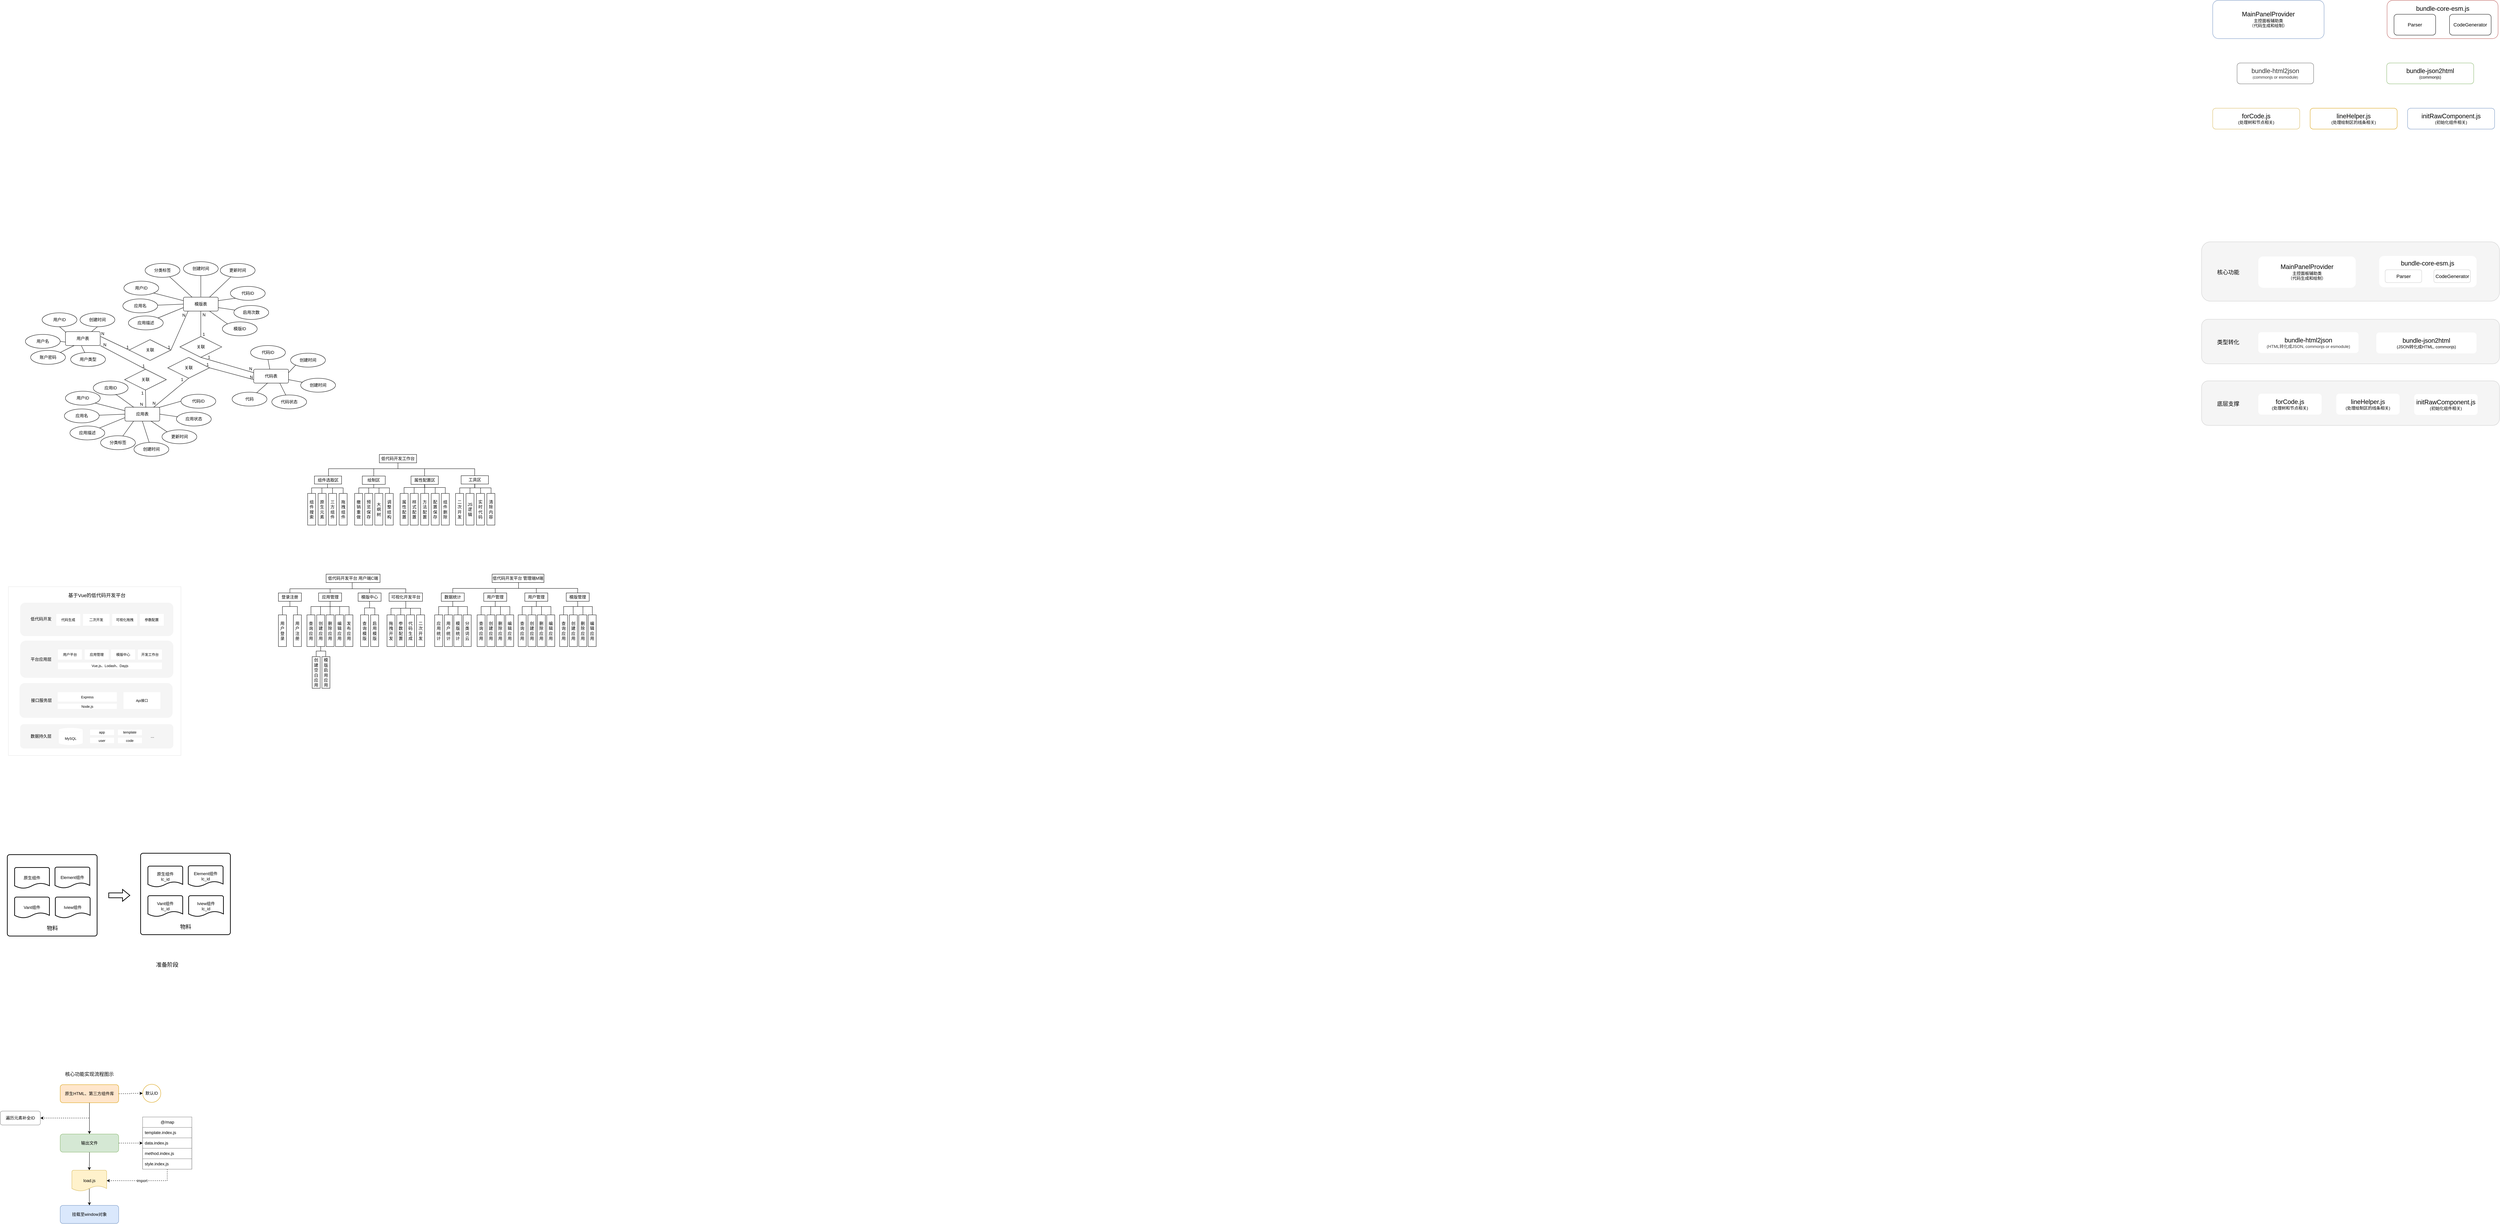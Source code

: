 <mxfile version="21.2.9" type="github">
  <diagram name="第 1 页" id="VjLRx25UyAQvM7J-4Zl6">
    <mxGraphModel dx="7258" dy="425" grid="0" gridSize="10" guides="1" tooltips="1" connect="1" arrows="1" fold="1" page="1" pageScale="1" pageWidth="3300" pageHeight="4681" math="0" shadow="0">
      <root>
        <mxCell id="0" />
        <mxCell id="1" parent="0" />
        <mxCell id="tiMLVwem0F0fC3IqUh0f-64" value="" style="rounded=0;whiteSpace=wrap;html=1;fillColor=none;strokeColor=#E6E6E6;glass=0;shadow=0;" parent="1" vertex="1">
          <mxGeometry x="-6214" y="1865" width="496" height="485" as="geometry" />
        </mxCell>
        <mxCell id="3NXTTbFqcuKSfyPvmecg-1" value="&lt;font style=&quot;font-size: 18px;&quot;&gt;MainPanelProvider&lt;/font&gt;&lt;br&gt;主控面板辅助类&lt;br&gt;（代码生成和绘制）" style="rounded=1;whiteSpace=wrap;html=1;fillColor=#FFFFFF;strokeColor=#6c8ebf;" parent="1" vertex="1">
          <mxGeometry x="120" y="180" width="320" height="110" as="geometry" />
        </mxCell>
        <mxCell id="3NXTTbFqcuKSfyPvmecg-7" value="&lt;font style=&quot;&quot;&gt;&lt;span style=&quot;font-size: 18px;&quot;&gt;bundle-html2json&lt;/span&gt;&lt;br&gt;&lt;font size=&quot;1&quot;&gt;(&lt;/font&gt;commonjs or esmodule&lt;font size=&quot;1&quot;&gt;)&lt;br&gt;&lt;/font&gt;&lt;/font&gt;" style="rounded=1;whiteSpace=wrap;html=1;fillColor=#FFFFFF;strokeColor=#666666;fontColor=#333333;" parent="1" vertex="1">
          <mxGeometry x="190" y="360" width="220" height="60" as="geometry" />
        </mxCell>
        <mxCell id="3NXTTbFqcuKSfyPvmecg-8" value="&lt;font style=&quot;&quot;&gt;&lt;font style=&quot;font-size: 18px;&quot;&gt;bundle-json2html&lt;br&gt;&lt;/font&gt;&lt;font style=&quot;border-color: var(--border-color);&quot;&gt;(&lt;/font&gt;commonjs&lt;font style=&quot;border-color: var(--border-color);&quot;&gt;)&lt;/font&gt;&lt;br&gt;&lt;/font&gt;" style="rounded=1;whiteSpace=wrap;html=1;fillColor=#FFFFFF;strokeColor=#82b366;" parent="1" vertex="1">
          <mxGeometry x="620" y="360" width="250" height="60" as="geometry" />
        </mxCell>
        <mxCell id="dqwRUlWCTJc2C8WjFYuJ-1" value="&lt;font style=&quot;&quot;&gt;&lt;font style=&quot;font-size: 18px;&quot;&gt;forCode.js&lt;br&gt;&lt;/font&gt;(处理树和节点相关)&lt;br&gt;&lt;/font&gt;" style="rounded=1;whiteSpace=wrap;html=1;fillColor=#FFFFFF;strokeColor=#d6b656;" parent="1" vertex="1">
          <mxGeometry x="120" y="490" width="250" height="60" as="geometry" />
        </mxCell>
        <mxCell id="dqwRUlWCTJc2C8WjFYuJ-2" value="" style="group;fillColor=#FFFFFF;strokeWidth=0;" parent="1" vertex="1" connectable="0">
          <mxGeometry x="621" y="180" width="319" height="110" as="geometry" />
        </mxCell>
        <mxCell id="3NXTTbFqcuKSfyPvmecg-3" value="" style="rounded=1;whiteSpace=wrap;html=1;fillColor=#FFFFFF;strokeColor=#b85450;shadow=0;" parent="dqwRUlWCTJc2C8WjFYuJ-2" vertex="1">
          <mxGeometry width="319" height="110" as="geometry" />
        </mxCell>
        <mxCell id="3NXTTbFqcuKSfyPvmecg-4" value="&lt;font style=&quot;font-size: 14px;&quot;&gt;Parser&lt;/font&gt;" style="rounded=1;whiteSpace=wrap;html=1;fillColor=#FFFFFF;" parent="dqwRUlWCTJc2C8WjFYuJ-2" vertex="1">
          <mxGeometry x="19.938" y="40" width="119.625" height="60" as="geometry" />
        </mxCell>
        <mxCell id="3NXTTbFqcuKSfyPvmecg-5" value="&lt;font style=&quot;font-size: 14px;&quot;&gt;CodeGenerator&lt;/font&gt;" style="rounded=1;whiteSpace=wrap;html=1;fillColor=#FFFFFF;" parent="dqwRUlWCTJc2C8WjFYuJ-2" vertex="1">
          <mxGeometry x="179.438" y="40" width="119.625" height="60" as="geometry" />
        </mxCell>
        <mxCell id="3NXTTbFqcuKSfyPvmecg-6" value="&lt;font style=&quot;font-size: 18px;&quot;&gt;bundle-core-esm.js&lt;/font&gt;" style="text;html=1;strokeColor=none;fillColor=#FFFFFF;align=center;verticalAlign=middle;whiteSpace=wrap;rounded=0;" parent="dqwRUlWCTJc2C8WjFYuJ-2" vertex="1">
          <mxGeometry x="78.504" y="9" width="161.992" height="30" as="geometry" />
        </mxCell>
        <mxCell id="dqwRUlWCTJc2C8WjFYuJ-3" value="&lt;font style=&quot;&quot;&gt;&lt;font style=&quot;font-size: 18px;&quot;&gt;initRawComponent.js&lt;br&gt;&lt;/font&gt;(初始化组件相关)&lt;br&gt;&lt;/font&gt;" style="rounded=1;whiteSpace=wrap;html=1;fillColor=#FFFFFF;strokeColor=#6c8ebf;" parent="1" vertex="1">
          <mxGeometry x="680" y="490" width="250" height="60" as="geometry" />
        </mxCell>
        <mxCell id="dqwRUlWCTJc2C8WjFYuJ-4" value="&lt;font style=&quot;&quot;&gt;&lt;font style=&quot;font-size: 18px;&quot;&gt;lineHelper.js&lt;br&gt;&lt;/font&gt;(处理绘制区的线条相关)&lt;br&gt;&lt;/font&gt;" style="rounded=1;whiteSpace=wrap;html=1;fillColor=#FFFFFF;strokeColor=#d79b00;" parent="1" vertex="1">
          <mxGeometry x="400" y="490" width="250" height="60" as="geometry" />
        </mxCell>
        <mxCell id="tiMLVwem0F0fC3IqUh0f-2" value="" style="rounded=1;whiteSpace=wrap;html=1;fillColor=#f5f5f5;strokeColor=none;fontColor=#333333;" parent="1" vertex="1">
          <mxGeometry x="-6180" y="2260" width="440" height="70" as="geometry" />
        </mxCell>
        <mxCell id="tiMLVwem0F0fC3IqUh0f-3" value="MySQL" style="shape=cylinder3;whiteSpace=wrap;html=1;boundedLbl=1;backgroundOutline=1;size=6.444;strokeWidth=0;strokeColor=#808080;fontSize=10;" parent="1" vertex="1">
          <mxGeometry x="-6070" y="2270" width="70" height="50" as="geometry" />
        </mxCell>
        <mxCell id="tiMLVwem0F0fC3IqUh0f-7" value="数据持久层" style="text;html=1;strokeColor=none;fillColor=none;align=center;verticalAlign=middle;whiteSpace=wrap;rounded=0;" parent="1" vertex="1">
          <mxGeometry x="-6160" y="2280" width="80" height="30" as="geometry" />
        </mxCell>
        <mxCell id="tiMLVwem0F0fC3IqUh0f-10" value="app" style="whiteSpace=wrap;html=1;align=center;strokeWidth=0;strokeColor=#808080;fontSize=10;" parent="1" vertex="1">
          <mxGeometry x="-5980" y="2275" width="70" height="16.88" as="geometry" />
        </mxCell>
        <mxCell id="tiMLVwem0F0fC3IqUh0f-11" value="user" style="whiteSpace=wrap;html=1;align=center;strokeWidth=0;strokeColor=#808080;fontSize=10;" parent="1" vertex="1">
          <mxGeometry x="-5980" y="2298.12" width="70" height="16.88" as="geometry" />
        </mxCell>
        <mxCell id="tiMLVwem0F0fC3IqUh0f-12" value="template" style="whiteSpace=wrap;html=1;align=center;strokeWidth=0;strokeColor=#808080;fontSize=10;" parent="1" vertex="1">
          <mxGeometry x="-5900" y="2274.88" width="70" height="17.12" as="geometry" />
        </mxCell>
        <mxCell id="tiMLVwem0F0fC3IqUh0f-13" value="code" style="whiteSpace=wrap;html=1;align=center;strokeWidth=0;strokeColor=#808080;fontSize=10;" parent="1" vertex="1">
          <mxGeometry x="-5900" y="2298.12" width="70" height="16.88" as="geometry" />
        </mxCell>
        <mxCell id="tiMLVwem0F0fC3IqUh0f-17" value="..." style="text;html=1;strokeColor=none;fillColor=none;align=center;verticalAlign=middle;whiteSpace=wrap;rounded=0;" parent="1" vertex="1">
          <mxGeometry x="-5830" y="2280" width="60" height="30" as="geometry" />
        </mxCell>
        <mxCell id="tiMLVwem0F0fC3IqUh0f-18" value="" style="rounded=1;whiteSpace=wrap;html=1;fillColor=#f5f5f5;strokeColor=none;fontColor=#333333;" parent="1" vertex="1">
          <mxGeometry x="-6182" y="2142" width="440" height="100" as="geometry" />
        </mxCell>
        <mxCell id="tiMLVwem0F0fC3IqUh0f-19" value="接口服务层" style="text;html=1;strokeColor=none;fillColor=none;align=center;verticalAlign=middle;whiteSpace=wrap;rounded=0;" parent="1" vertex="1">
          <mxGeometry x="-6159" y="2177" width="80" height="30" as="geometry" />
        </mxCell>
        <mxCell id="tiMLVwem0F0fC3IqUh0f-20" value="Node.js" style="rounded=0;whiteSpace=wrap;html=1;glass=0;strokeWidth=0;strokeColor=none;fontSize=10;" parent="1" vertex="1">
          <mxGeometry x="-6072.5" y="2201" width="170" height="15" as="geometry" />
        </mxCell>
        <mxCell id="tiMLVwem0F0fC3IqUh0f-21" value="Express" style="rounded=0;whiteSpace=wrap;html=1;strokeWidth=0;strokeColor=none;fontSize=10;" parent="1" vertex="1">
          <mxGeometry x="-6072.5" y="2168" width="170" height="27" as="geometry" />
        </mxCell>
        <mxCell id="tiMLVwem0F0fC3IqUh0f-30" value="Api接口" style="rounded=0;whiteSpace=wrap;html=1;strokeWidth=0;strokeColor=none;fontSize=10;" parent="1" vertex="1">
          <mxGeometry x="-5883.5" y="2168" width="106" height="48" as="geometry" />
        </mxCell>
        <mxCell id="tiMLVwem0F0fC3IqUh0f-32" value="" style="rounded=1;whiteSpace=wrap;html=1;fillColor=#f5f5f5;strokeColor=none;fontColor=#333333;" parent="1" vertex="1">
          <mxGeometry x="-6180" y="2020" width="440" height="107" as="geometry" />
        </mxCell>
        <mxCell id="tiMLVwem0F0fC3IqUh0f-33" value="平台应用层" style="text;html=1;strokeColor=none;fillColor=none;align=center;verticalAlign=middle;whiteSpace=wrap;rounded=0;" parent="1" vertex="1">
          <mxGeometry x="-6160" y="2058.5" width="80" height="30" as="geometry" />
        </mxCell>
        <mxCell id="tiMLVwem0F0fC3IqUh0f-37" value="Vue.js、Lodash、Dayjs" style="rounded=0;whiteSpace=wrap;html=1;strokeWidth=0;strokeColor=#808080;fontSize=10;" parent="1" vertex="1">
          <mxGeometry x="-6072.5" y="2082.25" width="300" height="20" as="geometry" />
        </mxCell>
        <mxCell id="tiMLVwem0F0fC3IqUh0f-42" value="用户平台" style="rounded=0;whiteSpace=wrap;html=1;fontSize=10;strokeWidth=0;strokeColor=#808080;" parent="1" vertex="1">
          <mxGeometry x="-6072.5" y="2044.75" width="70" height="30" as="geometry" />
        </mxCell>
        <mxCell id="tiMLVwem0F0fC3IqUh0f-44" value="应用管理" style="rounded=0;whiteSpace=wrap;html=1;fontSize=10;strokeWidth=0;strokeColor=#808080;" parent="1" vertex="1">
          <mxGeometry x="-5995.5" y="2044.75" width="70" height="30" as="geometry" />
        </mxCell>
        <mxCell id="tiMLVwem0F0fC3IqUh0f-45" value="模版中心" style="rounded=0;whiteSpace=wrap;html=1;fontSize=10;strokeWidth=0;strokeColor=#808080;" parent="1" vertex="1">
          <mxGeometry x="-5919.5" y="2044.75" width="70" height="30" as="geometry" />
        </mxCell>
        <mxCell id="tiMLVwem0F0fC3IqUh0f-46" value="开发工作台" style="rounded=0;whiteSpace=wrap;html=1;fontSize=10;strokeWidth=0;strokeColor=#808080;" parent="1" vertex="1">
          <mxGeometry x="-5842.5" y="2044.75" width="70" height="30" as="geometry" />
        </mxCell>
        <mxCell id="tiMLVwem0F0fC3IqUh0f-48" value="" style="rounded=1;whiteSpace=wrap;html=1;fillColor=#f5f5f5;strokeColor=none;fontColor=#333333;" parent="1" vertex="1">
          <mxGeometry x="-6180" y="1911" width="440" height="96" as="geometry" />
        </mxCell>
        <mxCell id="tiMLVwem0F0fC3IqUh0f-49" value="低代码开发" style="text;html=1;strokeColor=none;fillColor=none;align=center;verticalAlign=middle;whiteSpace=wrap;rounded=0;" parent="1" vertex="1">
          <mxGeometry x="-6160" y="1942.5" width="80" height="30" as="geometry" />
        </mxCell>
        <mxCell id="tiMLVwem0F0fC3IqUh0f-51" value="代码生成" style="rounded=0;whiteSpace=wrap;html=1;fontSize=10;strokeWidth=0;strokeColor=#808080;" parent="1" vertex="1">
          <mxGeometry x="-6077" y="1942.5" width="70" height="35" as="geometry" />
        </mxCell>
        <mxCell id="tiMLVwem0F0fC3IqUh0f-52" value="二次开发" style="rounded=0;whiteSpace=wrap;html=1;fontSize=10;strokeWidth=0;strokeColor=#808080;" parent="1" vertex="1">
          <mxGeometry x="-6000" y="1942.5" width="77" height="35" as="geometry" />
        </mxCell>
        <mxCell id="tiMLVwem0F0fC3IqUh0f-53" value="可视化拖拽" style="rounded=0;whiteSpace=wrap;html=1;fontSize=10;strokeWidth=0;strokeColor=#808080;" parent="1" vertex="1">
          <mxGeometry x="-5916.5" y="1942.5" width="73" height="35" as="geometry" />
        </mxCell>
        <mxCell id="tiMLVwem0F0fC3IqUh0f-54" value="参数配置" style="rounded=0;whiteSpace=wrap;html=1;fontSize=10;strokeWidth=0;strokeColor=#808080;" parent="1" vertex="1">
          <mxGeometry x="-5837" y="1942.5" width="70" height="35" as="geometry" />
        </mxCell>
        <mxCell id="tiMLVwem0F0fC3IqUh0f-81" style="edgeStyle=orthogonalEdgeStyle;rounded=0;orthogonalLoop=1;jettySize=auto;html=1;entryX=0.5;entryY=0;entryDx=0;entryDy=0;endArrow=none;endFill=0;" parent="1" source="tiMLVwem0F0fC3IqUh0f-67" target="tiMLVwem0F0fC3IqUh0f-79" edge="1">
          <mxGeometry relative="1" as="geometry">
            <Array as="points">
              <mxPoint x="-5405" y="1922" />
              <mxPoint x="-5426" y="1922" />
            </Array>
          </mxGeometry>
        </mxCell>
        <mxCell id="tiMLVwem0F0fC3IqUh0f-82" style="edgeStyle=orthogonalEdgeStyle;rounded=0;orthogonalLoop=1;jettySize=auto;html=1;entryX=0.5;entryY=0;entryDx=0;entryDy=0;endArrow=none;endFill=0;" parent="1" source="tiMLVwem0F0fC3IqUh0f-67" target="tiMLVwem0F0fC3IqUh0f-80" edge="1">
          <mxGeometry relative="1" as="geometry">
            <Array as="points">
              <mxPoint x="-5405" y="1922" />
              <mxPoint x="-5383" y="1922" />
            </Array>
          </mxGeometry>
        </mxCell>
        <mxCell id="tiMLVwem0F0fC3IqUh0f-67" value="登录注册" style="rounded=0;whiteSpace=wrap;html=1;" parent="1" vertex="1">
          <mxGeometry x="-5438" y="1883" width="66" height="24" as="geometry" />
        </mxCell>
        <mxCell id="tiMLVwem0F0fC3IqUh0f-114" style="edgeStyle=orthogonalEdgeStyle;rounded=0;orthogonalLoop=1;jettySize=auto;html=1;entryX=0.5;entryY=0;entryDx=0;entryDy=0;endArrow=none;endFill=0;" parent="1" source="tiMLVwem0F0fC3IqUh0f-68" target="tiMLVwem0F0fC3IqUh0f-99" edge="1">
          <mxGeometry relative="1" as="geometry">
            <Array as="points">
              <mxPoint x="-5289" y="1922" />
              <mxPoint x="-5345" y="1922" />
            </Array>
          </mxGeometry>
        </mxCell>
        <mxCell id="tiMLVwem0F0fC3IqUh0f-115" style="edgeStyle=orthogonalEdgeStyle;rounded=0;orthogonalLoop=1;jettySize=auto;html=1;endArrow=none;endFill=0;" parent="1" source="tiMLVwem0F0fC3IqUh0f-68" target="tiMLVwem0F0fC3IqUh0f-91" edge="1">
          <mxGeometry relative="1" as="geometry">
            <Array as="points">
              <mxPoint x="-5289" y="1922" />
              <mxPoint x="-5317" y="1922" />
            </Array>
          </mxGeometry>
        </mxCell>
        <mxCell id="tiMLVwem0F0fC3IqUh0f-116" style="edgeStyle=orthogonalEdgeStyle;rounded=0;orthogonalLoop=1;jettySize=auto;html=1;endArrow=none;endFill=0;" parent="1" source="tiMLVwem0F0fC3IqUh0f-68" target="tiMLVwem0F0fC3IqUh0f-92" edge="1">
          <mxGeometry relative="1" as="geometry" />
        </mxCell>
        <mxCell id="tiMLVwem0F0fC3IqUh0f-117" style="edgeStyle=orthogonalEdgeStyle;rounded=0;orthogonalLoop=1;jettySize=auto;html=1;entryX=0.5;entryY=0;entryDx=0;entryDy=0;endArrow=none;endFill=0;" parent="1" source="tiMLVwem0F0fC3IqUh0f-68" target="tiMLVwem0F0fC3IqUh0f-93" edge="1">
          <mxGeometry relative="1" as="geometry">
            <Array as="points">
              <mxPoint x="-5289" y="1922" />
              <mxPoint x="-5262" y="1922" />
              <mxPoint x="-5262" y="1946" />
            </Array>
          </mxGeometry>
        </mxCell>
        <mxCell id="tiMLVwem0F0fC3IqUh0f-118" style="edgeStyle=orthogonalEdgeStyle;rounded=0;orthogonalLoop=1;jettySize=auto;html=1;entryX=0.5;entryY=0;entryDx=0;entryDy=0;endArrow=none;endFill=0;" parent="1" source="tiMLVwem0F0fC3IqUh0f-68" target="tiMLVwem0F0fC3IqUh0f-94" edge="1">
          <mxGeometry relative="1" as="geometry">
            <Array as="points">
              <mxPoint x="-5289" y="1922" />
              <mxPoint x="-5235" y="1922" />
              <mxPoint x="-5235" y="1946" />
            </Array>
          </mxGeometry>
        </mxCell>
        <mxCell id="tiMLVwem0F0fC3IqUh0f-68" value="应用管理" style="rounded=0;whiteSpace=wrap;html=1;" parent="1" vertex="1">
          <mxGeometry x="-5322.5" y="1883" width="66" height="24" as="geometry" />
        </mxCell>
        <mxCell id="tiMLVwem0F0fC3IqUh0f-119" style="edgeStyle=orthogonalEdgeStyle;rounded=0;orthogonalLoop=1;jettySize=auto;html=1;entryX=0.5;entryY=0;entryDx=0;entryDy=0;endArrow=none;endFill=0;" parent="1" source="tiMLVwem0F0fC3IqUh0f-69" target="tiMLVwem0F0fC3IqUh0f-101" edge="1">
          <mxGeometry relative="1" as="geometry">
            <Array as="points">
              <mxPoint x="-5176" y="1926" />
              <mxPoint x="-5191" y="1926" />
            </Array>
          </mxGeometry>
        </mxCell>
        <mxCell id="tiMLVwem0F0fC3IqUh0f-120" style="edgeStyle=orthogonalEdgeStyle;rounded=0;orthogonalLoop=1;jettySize=auto;html=1;endArrow=none;endFill=0;" parent="1" source="tiMLVwem0F0fC3IqUh0f-69" target="tiMLVwem0F0fC3IqUh0f-102" edge="1">
          <mxGeometry relative="1" as="geometry">
            <Array as="points">
              <mxPoint x="-5176" y="1926" />
              <mxPoint x="-5161" y="1926" />
            </Array>
          </mxGeometry>
        </mxCell>
        <mxCell id="tiMLVwem0F0fC3IqUh0f-69" value="模版中心" style="rounded=0;whiteSpace=wrap;html=1;" parent="1" vertex="1">
          <mxGeometry x="-5209" y="1883" width="66" height="24" as="geometry" />
        </mxCell>
        <mxCell id="tiMLVwem0F0fC3IqUh0f-121" style="edgeStyle=orthogonalEdgeStyle;rounded=0;orthogonalLoop=1;jettySize=auto;html=1;entryX=0.5;entryY=0;entryDx=0;entryDy=0;endArrow=none;endFill=0;" parent="1" source="tiMLVwem0F0fC3IqUh0f-70" target="tiMLVwem0F0fC3IqUh0f-103" edge="1">
          <mxGeometry relative="1" as="geometry" />
        </mxCell>
        <mxCell id="tiMLVwem0F0fC3IqUh0f-122" style="edgeStyle=orthogonalEdgeStyle;rounded=0;orthogonalLoop=1;jettySize=auto;html=1;endArrow=none;endFill=0;" parent="1" source="tiMLVwem0F0fC3IqUh0f-70" target="tiMLVwem0F0fC3IqUh0f-104" edge="1">
          <mxGeometry relative="1" as="geometry" />
        </mxCell>
        <mxCell id="tiMLVwem0F0fC3IqUh0f-123" style="edgeStyle=orthogonalEdgeStyle;rounded=0;orthogonalLoop=1;jettySize=auto;html=1;entryX=0.5;entryY=0;entryDx=0;entryDy=0;endArrow=none;endFill=0;" parent="1" source="tiMLVwem0F0fC3IqUh0f-70" target="tiMLVwem0F0fC3IqUh0f-105" edge="1">
          <mxGeometry relative="1" as="geometry" />
        </mxCell>
        <mxCell id="tiMLVwem0F0fC3IqUh0f-124" style="edgeStyle=orthogonalEdgeStyle;rounded=0;orthogonalLoop=1;jettySize=auto;html=1;endArrow=none;endFill=0;" parent="1" source="tiMLVwem0F0fC3IqUh0f-70" target="tiMLVwem0F0fC3IqUh0f-106" edge="1">
          <mxGeometry relative="1" as="geometry" />
        </mxCell>
        <mxCell id="tiMLVwem0F0fC3IqUh0f-70" value="可视化开发平台" style="rounded=0;whiteSpace=wrap;html=1;" parent="1" vertex="1">
          <mxGeometry x="-5120" y="1883" width="96" height="24" as="geometry" />
        </mxCell>
        <mxCell id="tiMLVwem0F0fC3IqUh0f-79" value="用户登录" style="rounded=0;whiteSpace=wrap;html=1;" parent="1" vertex="1">
          <mxGeometry x="-5438" y="1946" width="23" height="91" as="geometry" />
        </mxCell>
        <mxCell id="tiMLVwem0F0fC3IqUh0f-80" value="用户注册" style="rounded=0;whiteSpace=wrap;html=1;" parent="1" vertex="1">
          <mxGeometry x="-5395" y="1946" width="23" height="91" as="geometry" />
        </mxCell>
        <mxCell id="tiMLVwem0F0fC3IqUh0f-170" style="edgeStyle=orthogonalEdgeStyle;rounded=0;orthogonalLoop=1;jettySize=auto;html=1;endArrow=none;endFill=0;" parent="1" source="tiMLVwem0F0fC3IqUh0f-84" target="tiMLVwem0F0fC3IqUh0f-133" edge="1">
          <mxGeometry relative="1" as="geometry">
            <Array as="points">
              <mxPoint x="-4748" y="1870" />
              <mxPoint x="-4937" y="1870" />
            </Array>
          </mxGeometry>
        </mxCell>
        <mxCell id="tiMLVwem0F0fC3IqUh0f-171" style="edgeStyle=orthogonalEdgeStyle;rounded=0;orthogonalLoop=1;jettySize=auto;html=1;endArrow=none;endFill=0;" parent="1" source="tiMLVwem0F0fC3IqUh0f-84" target="tiMLVwem0F0fC3IqUh0f-147" edge="1">
          <mxGeometry relative="1" as="geometry">
            <Array as="points">
              <mxPoint x="-4748" y="1870" />
              <mxPoint x="-4815" y="1870" />
            </Array>
          </mxGeometry>
        </mxCell>
        <mxCell id="tiMLVwem0F0fC3IqUh0f-172" style="edgeStyle=orthogonalEdgeStyle;rounded=0;orthogonalLoop=1;jettySize=auto;html=1;endArrow=none;endFill=0;" parent="1" source="tiMLVwem0F0fC3IqUh0f-84" target="tiMLVwem0F0fC3IqUh0f-156" edge="1">
          <mxGeometry relative="1" as="geometry">
            <Array as="points">
              <mxPoint x="-4748" y="1870" />
              <mxPoint x="-4697" y="1870" />
            </Array>
          </mxGeometry>
        </mxCell>
        <mxCell id="tiMLVwem0F0fC3IqUh0f-173" style="edgeStyle=orthogonalEdgeStyle;rounded=0;orthogonalLoop=1;jettySize=auto;html=1;endArrow=none;endFill=0;" parent="1" source="tiMLVwem0F0fC3IqUh0f-84" target="tiMLVwem0F0fC3IqUh0f-165" edge="1">
          <mxGeometry relative="1" as="geometry">
            <Array as="points">
              <mxPoint x="-4748" y="1870" />
              <mxPoint x="-4578" y="1870" />
            </Array>
          </mxGeometry>
        </mxCell>
        <mxCell id="tiMLVwem0F0fC3IqUh0f-84" value="低代码开发平台 管理端M端" style="rounded=0;whiteSpace=wrap;html=1;" parent="1" vertex="1">
          <mxGeometry x="-4824" y="1829" width="149" height="24" as="geometry" />
        </mxCell>
        <mxCell id="tiMLVwem0F0fC3IqUh0f-107" style="edgeStyle=orthogonalEdgeStyle;rounded=0;orthogonalLoop=1;jettySize=auto;html=1;entryX=0.5;entryY=0;entryDx=0;entryDy=0;endArrow=none;endFill=0;" parent="1" source="tiMLVwem0F0fC3IqUh0f-85" target="tiMLVwem0F0fC3IqUh0f-68" edge="1">
          <mxGeometry relative="1" as="geometry">
            <Array as="points">
              <mxPoint x="-5226" y="1871" />
              <mxPoint x="-5289" y="1871" />
            </Array>
          </mxGeometry>
        </mxCell>
        <mxCell id="tiMLVwem0F0fC3IqUh0f-108" style="edgeStyle=orthogonalEdgeStyle;rounded=0;orthogonalLoop=1;jettySize=auto;html=1;endArrow=none;endFill=0;" parent="1" source="tiMLVwem0F0fC3IqUh0f-85" target="tiMLVwem0F0fC3IqUh0f-67" edge="1">
          <mxGeometry relative="1" as="geometry">
            <Array as="points">
              <mxPoint x="-5226" y="1871" />
              <mxPoint x="-5405" y="1871" />
            </Array>
          </mxGeometry>
        </mxCell>
        <mxCell id="tiMLVwem0F0fC3IqUh0f-109" style="edgeStyle=orthogonalEdgeStyle;rounded=0;orthogonalLoop=1;jettySize=auto;html=1;endArrow=none;endFill=0;" parent="1" source="tiMLVwem0F0fC3IqUh0f-85" target="tiMLVwem0F0fC3IqUh0f-69" edge="1">
          <mxGeometry relative="1" as="geometry">
            <Array as="points">
              <mxPoint x="-5226" y="1871" />
              <mxPoint x="-5176" y="1871" />
            </Array>
          </mxGeometry>
        </mxCell>
        <mxCell id="tiMLVwem0F0fC3IqUh0f-112" style="edgeStyle=orthogonalEdgeStyle;rounded=0;orthogonalLoop=1;jettySize=auto;html=1;entryX=0.5;entryY=0;entryDx=0;entryDy=0;endArrow=none;endFill=0;" parent="1" source="tiMLVwem0F0fC3IqUh0f-85" target="tiMLVwem0F0fC3IqUh0f-70" edge="1">
          <mxGeometry relative="1" as="geometry">
            <Array as="points">
              <mxPoint x="-5226" y="1871" />
              <mxPoint x="-5072" y="1871" />
            </Array>
          </mxGeometry>
        </mxCell>
        <mxCell id="tiMLVwem0F0fC3IqUh0f-85" value="低代码开发平台 用户端C端" style="rounded=0;whiteSpace=wrap;html=1;" parent="1" vertex="1">
          <mxGeometry x="-5301" y="1829" width="155" height="24" as="geometry" />
        </mxCell>
        <mxCell id="tiMLVwem0F0fC3IqUh0f-126" style="edgeStyle=orthogonalEdgeStyle;rounded=0;orthogonalLoop=1;jettySize=auto;html=1;entryX=0.5;entryY=0;entryDx=0;entryDy=0;endArrow=none;endFill=0;" parent="1" source="tiMLVwem0F0fC3IqUh0f-91" target="tiMLVwem0F0fC3IqUh0f-95" edge="1">
          <mxGeometry relative="1" as="geometry">
            <Array as="points">
              <mxPoint x="-5316" y="2050" />
              <mxPoint x="-5330" y="2050" />
            </Array>
          </mxGeometry>
        </mxCell>
        <mxCell id="tiMLVwem0F0fC3IqUh0f-127" style="edgeStyle=orthogonalEdgeStyle;rounded=0;orthogonalLoop=1;jettySize=auto;html=1;endArrow=none;endFill=0;" parent="1" source="tiMLVwem0F0fC3IqUh0f-91" target="tiMLVwem0F0fC3IqUh0f-96" edge="1">
          <mxGeometry relative="1" as="geometry">
            <Array as="points">
              <mxPoint x="-5316" y="2050" />
              <mxPoint x="-5302" y="2050" />
            </Array>
          </mxGeometry>
        </mxCell>
        <mxCell id="tiMLVwem0F0fC3IqUh0f-91" value="创建&lt;br&gt;应用" style="rounded=0;whiteSpace=wrap;html=1;" parent="1" vertex="1">
          <mxGeometry x="-5328" y="1946" width="23" height="91" as="geometry" />
        </mxCell>
        <mxCell id="tiMLVwem0F0fC3IqUh0f-92" value="删除应用" style="rounded=0;whiteSpace=wrap;html=1;" parent="1" vertex="1">
          <mxGeometry x="-5301" y="1946" width="23" height="91" as="geometry" />
        </mxCell>
        <mxCell id="tiMLVwem0F0fC3IqUh0f-93" value="编辑应用" style="rounded=0;whiteSpace=wrap;html=1;" parent="1" vertex="1">
          <mxGeometry x="-5274" y="1946" width="23" height="91" as="geometry" />
        </mxCell>
        <mxCell id="tiMLVwem0F0fC3IqUh0f-94" value="发布应用" style="rounded=0;whiteSpace=wrap;html=1;" parent="1" vertex="1">
          <mxGeometry x="-5247" y="1946" width="23" height="91" as="geometry" />
        </mxCell>
        <mxCell id="tiMLVwem0F0fC3IqUh0f-95" value="创建空白应用" style="rounded=0;whiteSpace=wrap;html=1;" parent="1" vertex="1">
          <mxGeometry x="-5341" y="2066" width="23" height="91" as="geometry" />
        </mxCell>
        <mxCell id="tiMLVwem0F0fC3IqUh0f-96" value="模版启用应用" style="rounded=0;whiteSpace=wrap;html=1;" parent="1" vertex="1">
          <mxGeometry x="-5313" y="2066" width="23" height="91" as="geometry" />
        </mxCell>
        <mxCell id="tiMLVwem0F0fC3IqUh0f-99" value="查询应用" style="rounded=0;whiteSpace=wrap;html=1;" parent="1" vertex="1">
          <mxGeometry x="-5356" y="1946" width="23" height="91" as="geometry" />
        </mxCell>
        <mxCell id="tiMLVwem0F0fC3IqUh0f-101" value="查询模版" style="rounded=0;whiteSpace=wrap;html=1;" parent="1" vertex="1">
          <mxGeometry x="-5202" y="1946" width="23" height="91" as="geometry" />
        </mxCell>
        <mxCell id="tiMLVwem0F0fC3IqUh0f-102" value="启用模版" style="rounded=0;whiteSpace=wrap;html=1;" parent="1" vertex="1">
          <mxGeometry x="-5173" y="1946" width="23" height="91" as="geometry" />
        </mxCell>
        <mxCell id="tiMLVwem0F0fC3IqUh0f-103" value="拖拽开发" style="rounded=0;whiteSpace=wrap;html=1;" parent="1" vertex="1">
          <mxGeometry x="-5126" y="1946" width="23" height="91" as="geometry" />
        </mxCell>
        <mxCell id="tiMLVwem0F0fC3IqUh0f-104" value="参数配置" style="rounded=0;whiteSpace=wrap;html=1;" parent="1" vertex="1">
          <mxGeometry x="-5098" y="1946" width="23" height="91" as="geometry" />
        </mxCell>
        <mxCell id="tiMLVwem0F0fC3IqUh0f-105" value="代码生成" style="rounded=0;whiteSpace=wrap;html=1;" parent="1" vertex="1">
          <mxGeometry x="-5070" y="1946" width="23" height="91" as="geometry" />
        </mxCell>
        <mxCell id="tiMLVwem0F0fC3IqUh0f-106" value="二次开发" style="rounded=0;whiteSpace=wrap;html=1;" parent="1" vertex="1">
          <mxGeometry x="-5041" y="1946" width="23" height="91" as="geometry" />
        </mxCell>
        <mxCell id="tiMLVwem0F0fC3IqUh0f-128" style="edgeStyle=orthogonalEdgeStyle;rounded=0;orthogonalLoop=1;jettySize=auto;html=1;entryX=0.5;entryY=0;entryDx=0;entryDy=0;endArrow=none;endFill=0;" parent="1" source="tiMLVwem0F0fC3IqUh0f-133" target="tiMLVwem0F0fC3IqUh0f-142" edge="1">
          <mxGeometry relative="1" as="geometry">
            <Array as="points">
              <mxPoint x="-4937" y="1922" />
              <mxPoint x="-4977" y="1922" />
            </Array>
          </mxGeometry>
        </mxCell>
        <mxCell id="tiMLVwem0F0fC3IqUh0f-129" style="edgeStyle=orthogonalEdgeStyle;rounded=0;orthogonalLoop=1;jettySize=auto;html=1;endArrow=none;endFill=0;" parent="1" source="tiMLVwem0F0fC3IqUh0f-133" target="tiMLVwem0F0fC3IqUh0f-136" edge="1">
          <mxGeometry relative="1" as="geometry">
            <Array as="points">
              <mxPoint x="-4937" y="1922" />
              <mxPoint x="-4950" y="1922" />
            </Array>
          </mxGeometry>
        </mxCell>
        <mxCell id="tiMLVwem0F0fC3IqUh0f-130" style="edgeStyle=orthogonalEdgeStyle;rounded=0;orthogonalLoop=1;jettySize=auto;html=1;endArrow=none;endFill=0;" parent="1" source="tiMLVwem0F0fC3IqUh0f-133" target="tiMLVwem0F0fC3IqUh0f-137" edge="1">
          <mxGeometry relative="1" as="geometry">
            <Array as="points">
              <mxPoint x="-4937" y="1922" />
              <mxPoint x="-4922" y="1922" />
            </Array>
          </mxGeometry>
        </mxCell>
        <mxCell id="tiMLVwem0F0fC3IqUh0f-131" style="edgeStyle=orthogonalEdgeStyle;rounded=0;orthogonalLoop=1;jettySize=auto;html=1;entryX=0.5;entryY=0;entryDx=0;entryDy=0;endArrow=none;endFill=0;" parent="1" source="tiMLVwem0F0fC3IqUh0f-133" target="tiMLVwem0F0fC3IqUh0f-138" edge="1">
          <mxGeometry relative="1" as="geometry">
            <Array as="points">
              <mxPoint x="-4937" y="1922" />
              <mxPoint x="-4895" y="1922" />
              <mxPoint x="-4895" y="1946" />
            </Array>
          </mxGeometry>
        </mxCell>
        <mxCell id="tiMLVwem0F0fC3IqUh0f-133" value="数据统计" style="rounded=0;whiteSpace=wrap;html=1;" parent="1" vertex="1">
          <mxGeometry x="-4970" y="1883" width="66" height="24" as="geometry" />
        </mxCell>
        <mxCell id="tiMLVwem0F0fC3IqUh0f-136" value="用户统计" style="rounded=0;whiteSpace=wrap;html=1;" parent="1" vertex="1">
          <mxGeometry x="-4961" y="1946" width="23" height="91" as="geometry" />
        </mxCell>
        <mxCell id="tiMLVwem0F0fC3IqUh0f-137" value="模版统计" style="rounded=0;whiteSpace=wrap;html=1;" parent="1" vertex="1">
          <mxGeometry x="-4934" y="1946" width="23" height="91" as="geometry" />
        </mxCell>
        <mxCell id="tiMLVwem0F0fC3IqUh0f-138" value="分类词云" style="rounded=0;whiteSpace=wrap;html=1;" parent="1" vertex="1">
          <mxGeometry x="-4907" y="1946" width="23" height="91" as="geometry" />
        </mxCell>
        <mxCell id="tiMLVwem0F0fC3IqUh0f-142" value="应用统计" style="rounded=0;whiteSpace=wrap;html=1;" parent="1" vertex="1">
          <mxGeometry x="-4989" y="1946" width="23" height="91" as="geometry" />
        </mxCell>
        <mxCell id="tiMLVwem0F0fC3IqUh0f-143" style="edgeStyle=orthogonalEdgeStyle;rounded=0;orthogonalLoop=1;jettySize=auto;html=1;entryX=0.5;entryY=0;entryDx=0;entryDy=0;endArrow=none;endFill=0;" parent="1" source="tiMLVwem0F0fC3IqUh0f-147" target="tiMLVwem0F0fC3IqUh0f-151" edge="1">
          <mxGeometry relative="1" as="geometry">
            <Array as="points">
              <mxPoint x="-4815" y="1922" />
              <mxPoint x="-4855" y="1922" />
            </Array>
          </mxGeometry>
        </mxCell>
        <mxCell id="tiMLVwem0F0fC3IqUh0f-144" style="edgeStyle=orthogonalEdgeStyle;rounded=0;orthogonalLoop=1;jettySize=auto;html=1;endArrow=none;endFill=0;" parent="1" source="tiMLVwem0F0fC3IqUh0f-147" target="tiMLVwem0F0fC3IqUh0f-148" edge="1">
          <mxGeometry relative="1" as="geometry">
            <Array as="points">
              <mxPoint x="-4815" y="1922" />
              <mxPoint x="-4828" y="1922" />
            </Array>
          </mxGeometry>
        </mxCell>
        <mxCell id="tiMLVwem0F0fC3IqUh0f-145" style="edgeStyle=orthogonalEdgeStyle;rounded=0;orthogonalLoop=1;jettySize=auto;html=1;endArrow=none;endFill=0;" parent="1" source="tiMLVwem0F0fC3IqUh0f-147" target="tiMLVwem0F0fC3IqUh0f-149" edge="1">
          <mxGeometry relative="1" as="geometry">
            <Array as="points">
              <mxPoint x="-4815" y="1922" />
              <mxPoint x="-4800" y="1922" />
            </Array>
          </mxGeometry>
        </mxCell>
        <mxCell id="tiMLVwem0F0fC3IqUh0f-146" style="edgeStyle=orthogonalEdgeStyle;rounded=0;orthogonalLoop=1;jettySize=auto;html=1;entryX=0.5;entryY=0;entryDx=0;entryDy=0;endArrow=none;endFill=0;" parent="1" source="tiMLVwem0F0fC3IqUh0f-147" target="tiMLVwem0F0fC3IqUh0f-150" edge="1">
          <mxGeometry relative="1" as="geometry">
            <Array as="points">
              <mxPoint x="-4815" y="1922" />
              <mxPoint x="-4773" y="1922" />
              <mxPoint x="-4773" y="1946" />
            </Array>
          </mxGeometry>
        </mxCell>
        <mxCell id="tiMLVwem0F0fC3IqUh0f-147" value="用户管理" style="rounded=0;whiteSpace=wrap;html=1;" parent="1" vertex="1">
          <mxGeometry x="-4848" y="1883" width="66" height="24" as="geometry" />
        </mxCell>
        <mxCell id="tiMLVwem0F0fC3IqUh0f-148" value="创建&lt;br&gt;应用" style="rounded=0;whiteSpace=wrap;html=1;" parent="1" vertex="1">
          <mxGeometry x="-4839" y="1946" width="23" height="91" as="geometry" />
        </mxCell>
        <mxCell id="tiMLVwem0F0fC3IqUh0f-149" value="删除应用" style="rounded=0;whiteSpace=wrap;html=1;" parent="1" vertex="1">
          <mxGeometry x="-4812" y="1946" width="23" height="91" as="geometry" />
        </mxCell>
        <mxCell id="tiMLVwem0F0fC3IqUh0f-150" value="编辑应用" style="rounded=0;whiteSpace=wrap;html=1;" parent="1" vertex="1">
          <mxGeometry x="-4785" y="1946" width="23" height="91" as="geometry" />
        </mxCell>
        <mxCell id="tiMLVwem0F0fC3IqUh0f-151" value="查询应用" style="rounded=0;whiteSpace=wrap;html=1;" parent="1" vertex="1">
          <mxGeometry x="-4867" y="1946" width="23" height="91" as="geometry" />
        </mxCell>
        <mxCell id="tiMLVwem0F0fC3IqUh0f-152" style="edgeStyle=orthogonalEdgeStyle;rounded=0;orthogonalLoop=1;jettySize=auto;html=1;entryX=0.5;entryY=0;entryDx=0;entryDy=0;endArrow=none;endFill=0;" parent="1" source="tiMLVwem0F0fC3IqUh0f-156" target="tiMLVwem0F0fC3IqUh0f-160" edge="1">
          <mxGeometry relative="1" as="geometry">
            <Array as="points">
              <mxPoint x="-4697" y="1922" />
              <mxPoint x="-4737" y="1922" />
            </Array>
          </mxGeometry>
        </mxCell>
        <mxCell id="tiMLVwem0F0fC3IqUh0f-153" style="edgeStyle=orthogonalEdgeStyle;rounded=0;orthogonalLoop=1;jettySize=auto;html=1;endArrow=none;endFill=0;" parent="1" source="tiMLVwem0F0fC3IqUh0f-156" target="tiMLVwem0F0fC3IqUh0f-157" edge="1">
          <mxGeometry relative="1" as="geometry">
            <Array as="points">
              <mxPoint x="-4697" y="1922" />
              <mxPoint x="-4710" y="1922" />
            </Array>
          </mxGeometry>
        </mxCell>
        <mxCell id="tiMLVwem0F0fC3IqUh0f-154" style="edgeStyle=orthogonalEdgeStyle;rounded=0;orthogonalLoop=1;jettySize=auto;html=1;endArrow=none;endFill=0;" parent="1" source="tiMLVwem0F0fC3IqUh0f-156" target="tiMLVwem0F0fC3IqUh0f-158" edge="1">
          <mxGeometry relative="1" as="geometry">
            <Array as="points">
              <mxPoint x="-4697" y="1922" />
              <mxPoint x="-4682" y="1922" />
            </Array>
          </mxGeometry>
        </mxCell>
        <mxCell id="tiMLVwem0F0fC3IqUh0f-155" style="edgeStyle=orthogonalEdgeStyle;rounded=0;orthogonalLoop=1;jettySize=auto;html=1;entryX=0.5;entryY=0;entryDx=0;entryDy=0;endArrow=none;endFill=0;" parent="1" source="tiMLVwem0F0fC3IqUh0f-156" target="tiMLVwem0F0fC3IqUh0f-159" edge="1">
          <mxGeometry relative="1" as="geometry">
            <Array as="points">
              <mxPoint x="-4697" y="1922" />
              <mxPoint x="-4655" y="1922" />
              <mxPoint x="-4655" y="1946" />
            </Array>
          </mxGeometry>
        </mxCell>
        <mxCell id="tiMLVwem0F0fC3IqUh0f-156" value="用户管理" style="rounded=0;whiteSpace=wrap;html=1;" parent="1" vertex="1">
          <mxGeometry x="-4730" y="1883" width="66" height="24" as="geometry" />
        </mxCell>
        <mxCell id="tiMLVwem0F0fC3IqUh0f-157" value="创建&lt;br&gt;应用" style="rounded=0;whiteSpace=wrap;html=1;" parent="1" vertex="1">
          <mxGeometry x="-4721" y="1946" width="23" height="91" as="geometry" />
        </mxCell>
        <mxCell id="tiMLVwem0F0fC3IqUh0f-158" value="删除应用" style="rounded=0;whiteSpace=wrap;html=1;" parent="1" vertex="1">
          <mxGeometry x="-4694" y="1946" width="23" height="91" as="geometry" />
        </mxCell>
        <mxCell id="tiMLVwem0F0fC3IqUh0f-159" value="编辑应用" style="rounded=0;whiteSpace=wrap;html=1;" parent="1" vertex="1">
          <mxGeometry x="-4667" y="1946" width="23" height="91" as="geometry" />
        </mxCell>
        <mxCell id="tiMLVwem0F0fC3IqUh0f-160" value="查询应用" style="rounded=0;whiteSpace=wrap;html=1;" parent="1" vertex="1">
          <mxGeometry x="-4749" y="1946" width="23" height="91" as="geometry" />
        </mxCell>
        <mxCell id="tiMLVwem0F0fC3IqUh0f-161" style="edgeStyle=orthogonalEdgeStyle;rounded=0;orthogonalLoop=1;jettySize=auto;html=1;entryX=0.5;entryY=0;entryDx=0;entryDy=0;endArrow=none;endFill=0;" parent="1" source="tiMLVwem0F0fC3IqUh0f-165" target="tiMLVwem0F0fC3IqUh0f-169" edge="1">
          <mxGeometry relative="1" as="geometry">
            <Array as="points">
              <mxPoint x="-4578" y="1922" />
              <mxPoint x="-4618" y="1922" />
            </Array>
          </mxGeometry>
        </mxCell>
        <mxCell id="tiMLVwem0F0fC3IqUh0f-162" style="edgeStyle=orthogonalEdgeStyle;rounded=0;orthogonalLoop=1;jettySize=auto;html=1;endArrow=none;endFill=0;" parent="1" source="tiMLVwem0F0fC3IqUh0f-165" target="tiMLVwem0F0fC3IqUh0f-166" edge="1">
          <mxGeometry relative="1" as="geometry">
            <Array as="points">
              <mxPoint x="-4578" y="1922" />
              <mxPoint x="-4591" y="1922" />
            </Array>
          </mxGeometry>
        </mxCell>
        <mxCell id="tiMLVwem0F0fC3IqUh0f-163" style="edgeStyle=orthogonalEdgeStyle;rounded=0;orthogonalLoop=1;jettySize=auto;html=1;endArrow=none;endFill=0;" parent="1" source="tiMLVwem0F0fC3IqUh0f-165" target="tiMLVwem0F0fC3IqUh0f-167" edge="1">
          <mxGeometry relative="1" as="geometry">
            <Array as="points">
              <mxPoint x="-4578" y="1922" />
              <mxPoint x="-4563" y="1922" />
            </Array>
          </mxGeometry>
        </mxCell>
        <mxCell id="tiMLVwem0F0fC3IqUh0f-164" style="edgeStyle=orthogonalEdgeStyle;rounded=0;orthogonalLoop=1;jettySize=auto;html=1;entryX=0.5;entryY=0;entryDx=0;entryDy=0;endArrow=none;endFill=0;" parent="1" source="tiMLVwem0F0fC3IqUh0f-165" target="tiMLVwem0F0fC3IqUh0f-168" edge="1">
          <mxGeometry relative="1" as="geometry">
            <Array as="points">
              <mxPoint x="-4578" y="1922" />
              <mxPoint x="-4536" y="1922" />
              <mxPoint x="-4536" y="1946" />
            </Array>
          </mxGeometry>
        </mxCell>
        <mxCell id="tiMLVwem0F0fC3IqUh0f-165" value="模版管理" style="rounded=0;whiteSpace=wrap;html=1;" parent="1" vertex="1">
          <mxGeometry x="-4611" y="1883" width="66" height="24" as="geometry" />
        </mxCell>
        <mxCell id="tiMLVwem0F0fC3IqUh0f-166" value="创建&lt;br&gt;应用" style="rounded=0;whiteSpace=wrap;html=1;" parent="1" vertex="1">
          <mxGeometry x="-4602" y="1946" width="23" height="91" as="geometry" />
        </mxCell>
        <mxCell id="tiMLVwem0F0fC3IqUh0f-167" value="删除应用" style="rounded=0;whiteSpace=wrap;html=1;" parent="1" vertex="1">
          <mxGeometry x="-4575" y="1946" width="23" height="91" as="geometry" />
        </mxCell>
        <mxCell id="tiMLVwem0F0fC3IqUh0f-168" value="编辑应用" style="rounded=0;whiteSpace=wrap;html=1;" parent="1" vertex="1">
          <mxGeometry x="-4548" y="1946" width="23" height="91" as="geometry" />
        </mxCell>
        <mxCell id="tiMLVwem0F0fC3IqUh0f-169" value="查询应用" style="rounded=0;whiteSpace=wrap;html=1;" parent="1" vertex="1">
          <mxGeometry x="-4630" y="1946" width="23" height="91" as="geometry" />
        </mxCell>
        <mxCell id="tiMLVwem0F0fC3IqUh0f-208" style="edgeStyle=orthogonalEdgeStyle;rounded=0;orthogonalLoop=1;jettySize=auto;html=1;endArrow=none;endFill=0;" parent="1" source="tiMLVwem0F0fC3IqUh0f-177" target="tiMLVwem0F0fC3IqUh0f-182" edge="1">
          <mxGeometry relative="1" as="geometry">
            <Array as="points">
              <mxPoint x="-5094" y="1526" />
              <mxPoint x="-5294" y="1526" />
            </Array>
          </mxGeometry>
        </mxCell>
        <mxCell id="tiMLVwem0F0fC3IqUh0f-209" style="edgeStyle=orthogonalEdgeStyle;rounded=0;orthogonalLoop=1;jettySize=auto;html=1;endArrow=none;endFill=0;" parent="1" source="tiMLVwem0F0fC3IqUh0f-177" target="tiMLVwem0F0fC3IqUh0f-189" edge="1">
          <mxGeometry relative="1" as="geometry">
            <Array as="points">
              <mxPoint x="-5094" y="1526" />
              <mxPoint x="-5164" y="1526" />
            </Array>
          </mxGeometry>
        </mxCell>
        <mxCell id="tiMLVwem0F0fC3IqUh0f-210" style="edgeStyle=orthogonalEdgeStyle;rounded=0;orthogonalLoop=1;jettySize=auto;html=1;endArrow=none;endFill=0;" parent="1" source="tiMLVwem0F0fC3IqUh0f-177" target="tiMLVwem0F0fC3IqUh0f-195" edge="1">
          <mxGeometry relative="1" as="geometry">
            <Array as="points">
              <mxPoint x="-5094" y="1526" />
              <mxPoint x="-5018" y="1526" />
            </Array>
          </mxGeometry>
        </mxCell>
        <mxCell id="tiMLVwem0F0fC3IqUh0f-211" style="edgeStyle=orthogonalEdgeStyle;rounded=0;orthogonalLoop=1;jettySize=auto;html=1;endArrow=none;endFill=0;" parent="1" source="tiMLVwem0F0fC3IqUh0f-177" target="tiMLVwem0F0fC3IqUh0f-207" edge="1">
          <mxGeometry relative="1" as="geometry">
            <Array as="points">
              <mxPoint x="-5094" y="1526" />
              <mxPoint x="-4874" y="1526" />
            </Array>
          </mxGeometry>
        </mxCell>
        <mxCell id="tiMLVwem0F0fC3IqUh0f-177" value="低代码开发工作台" style="rounded=0;whiteSpace=wrap;html=1;" parent="1" vertex="1">
          <mxGeometry x="-5148" y="1485" width="107" height="24" as="geometry" />
        </mxCell>
        <mxCell id="tiMLVwem0F0fC3IqUh0f-212" style="edgeStyle=orthogonalEdgeStyle;rounded=0;orthogonalLoop=1;jettySize=auto;html=1;entryX=0.5;entryY=0;entryDx=0;entryDy=0;endArrow=none;endFill=0;" parent="1" source="tiMLVwem0F0fC3IqUh0f-182" target="tiMLVwem0F0fC3IqUh0f-183" edge="1">
          <mxGeometry relative="1" as="geometry">
            <Array as="points">
              <mxPoint x="-5297" y="1581" />
              <mxPoint x="-5342" y="1581" />
            </Array>
          </mxGeometry>
        </mxCell>
        <mxCell id="tiMLVwem0F0fC3IqUh0f-213" style="edgeStyle=orthogonalEdgeStyle;rounded=0;orthogonalLoop=1;jettySize=auto;html=1;endArrow=none;endFill=0;" parent="1" source="tiMLVwem0F0fC3IqUh0f-182" target="tiMLVwem0F0fC3IqUh0f-186" edge="1">
          <mxGeometry relative="1" as="geometry">
            <Array as="points">
              <mxPoint x="-5297" y="1581" />
              <mxPoint x="-5313" y="1581" />
            </Array>
          </mxGeometry>
        </mxCell>
        <mxCell id="tiMLVwem0F0fC3IqUh0f-214" style="edgeStyle=orthogonalEdgeStyle;rounded=0;orthogonalLoop=1;jettySize=auto;html=1;entryX=0.5;entryY=0;entryDx=0;entryDy=0;endArrow=none;endFill=0;" parent="1" source="tiMLVwem0F0fC3IqUh0f-182" target="tiMLVwem0F0fC3IqUh0f-187" edge="1">
          <mxGeometry relative="1" as="geometry">
            <Array as="points">
              <mxPoint x="-5297" y="1581" />
              <mxPoint x="-5282" y="1581" />
            </Array>
          </mxGeometry>
        </mxCell>
        <mxCell id="tiMLVwem0F0fC3IqUh0f-215" style="edgeStyle=orthogonalEdgeStyle;rounded=0;orthogonalLoop=1;jettySize=auto;html=1;entryX=0.5;entryY=0;entryDx=0;entryDy=0;endArrow=none;endFill=0;" parent="1" source="tiMLVwem0F0fC3IqUh0f-182" target="tiMLVwem0F0fC3IqUh0f-188" edge="1">
          <mxGeometry relative="1" as="geometry">
            <Array as="points">
              <mxPoint x="-5297" y="1581" />
              <mxPoint x="-5252" y="1581" />
            </Array>
          </mxGeometry>
        </mxCell>
        <mxCell id="tiMLVwem0F0fC3IqUh0f-182" value="组件选取区" style="rounded=0;whiteSpace=wrap;html=1;" parent="1" vertex="1">
          <mxGeometry x="-5334.5" y="1547" width="78" height="23" as="geometry" />
        </mxCell>
        <mxCell id="tiMLVwem0F0fC3IqUh0f-183" value="组件搜索" style="rounded=0;whiteSpace=wrap;html=1;" parent="1" vertex="1">
          <mxGeometry x="-5354" y="1597" width="23" height="91" as="geometry" />
        </mxCell>
        <mxCell id="tiMLVwem0F0fC3IqUh0f-186" value="原生元素" style="rounded=0;whiteSpace=wrap;html=1;" parent="1" vertex="1">
          <mxGeometry x="-5324" y="1597" width="23" height="91" as="geometry" />
        </mxCell>
        <mxCell id="tiMLVwem0F0fC3IqUh0f-187" value="三方组件" style="rounded=0;whiteSpace=wrap;html=1;" parent="1" vertex="1">
          <mxGeometry x="-5294" y="1597" width="23" height="91" as="geometry" />
        </mxCell>
        <mxCell id="tiMLVwem0F0fC3IqUh0f-188" value="拖拽组件" style="rounded=0;whiteSpace=wrap;html=1;" parent="1" vertex="1">
          <mxGeometry x="-5263.5" y="1597" width="23" height="91" as="geometry" />
        </mxCell>
        <mxCell id="tiMLVwem0F0fC3IqUh0f-216" style="edgeStyle=orthogonalEdgeStyle;rounded=0;orthogonalLoop=1;jettySize=auto;html=1;endArrow=none;endFill=0;" parent="1" source="tiMLVwem0F0fC3IqUh0f-189" target="tiMLVwem0F0fC3IqUh0f-190" edge="1">
          <mxGeometry relative="1" as="geometry">
            <Array as="points">
              <mxPoint x="-5164" y="1581" />
              <mxPoint x="-5207" y="1581" />
            </Array>
          </mxGeometry>
        </mxCell>
        <mxCell id="tiMLVwem0F0fC3IqUh0f-217" style="edgeStyle=orthogonalEdgeStyle;rounded=0;orthogonalLoop=1;jettySize=auto;html=1;entryX=0.5;entryY=0;entryDx=0;entryDy=0;endArrow=none;endFill=0;" parent="1" source="tiMLVwem0F0fC3IqUh0f-189" target="tiMLVwem0F0fC3IqUh0f-191" edge="1">
          <mxGeometry relative="1" as="geometry">
            <Array as="points">
              <mxPoint x="-5164" y="1581" />
              <mxPoint x="-5179" y="1581" />
            </Array>
          </mxGeometry>
        </mxCell>
        <mxCell id="tiMLVwem0F0fC3IqUh0f-218" style="edgeStyle=orthogonalEdgeStyle;rounded=0;orthogonalLoop=1;jettySize=auto;html=1;endArrow=none;endFill=0;" parent="1" source="tiMLVwem0F0fC3IqUh0f-189" target="tiMLVwem0F0fC3IqUh0f-192" edge="1">
          <mxGeometry relative="1" as="geometry">
            <Array as="points">
              <mxPoint x="-5164" y="1581" />
              <mxPoint x="-5149" y="1581" />
            </Array>
          </mxGeometry>
        </mxCell>
        <mxCell id="tiMLVwem0F0fC3IqUh0f-219" style="edgeStyle=orthogonalEdgeStyle;rounded=0;orthogonalLoop=1;jettySize=auto;html=1;endArrow=none;endFill=0;" parent="1" source="tiMLVwem0F0fC3IqUh0f-189" target="tiMLVwem0F0fC3IqUh0f-194" edge="1">
          <mxGeometry relative="1" as="geometry">
            <Array as="points">
              <mxPoint x="-5164" y="1581" />
              <mxPoint x="-5119" y="1581" />
            </Array>
          </mxGeometry>
        </mxCell>
        <mxCell id="tiMLVwem0F0fC3IqUh0f-189" value="绘制区" style="rounded=0;whiteSpace=wrap;html=1;" parent="1" vertex="1">
          <mxGeometry x="-5197" y="1547" width="66" height="24" as="geometry" />
        </mxCell>
        <mxCell id="tiMLVwem0F0fC3IqUh0f-190" value="撤销&lt;br&gt;重做" style="rounded=0;whiteSpace=wrap;html=1;" parent="1" vertex="1">
          <mxGeometry x="-5219" y="1597" width="23" height="91" as="geometry" />
        </mxCell>
        <mxCell id="tiMLVwem0F0fC3IqUh0f-191" value="预览保存" style="rounded=0;whiteSpace=wrap;html=1;" parent="1" vertex="1">
          <mxGeometry x="-5190" y="1597" width="23" height="91" as="geometry" />
        </mxCell>
        <mxCell id="tiMLVwem0F0fC3IqUh0f-192" value="大纲树&lt;br&gt;" style="rounded=0;whiteSpace=wrap;html=1;" parent="1" vertex="1">
          <mxGeometry x="-5161" y="1597" width="23" height="91" as="geometry" />
        </mxCell>
        <mxCell id="tiMLVwem0F0fC3IqUh0f-194" value="调整结构" style="rounded=0;whiteSpace=wrap;html=1;" parent="1" vertex="1">
          <mxGeometry x="-5131" y="1597" width="23" height="91" as="geometry" />
        </mxCell>
        <mxCell id="tiMLVwem0F0fC3IqUh0f-220" style="edgeStyle=orthogonalEdgeStyle;rounded=0;orthogonalLoop=1;jettySize=auto;html=1;entryX=0.5;entryY=0;entryDx=0;entryDy=0;endArrow=none;endFill=0;" parent="1" source="tiMLVwem0F0fC3IqUh0f-195" target="tiMLVwem0F0fC3IqUh0f-196" edge="1">
          <mxGeometry relative="1" as="geometry">
            <Array as="points">
              <mxPoint x="-5018" y="1580" />
              <mxPoint x="-5077" y="1580" />
              <mxPoint x="-5077" y="1591" />
              <mxPoint x="-5077" y="1591" />
            </Array>
          </mxGeometry>
        </mxCell>
        <mxCell id="tiMLVwem0F0fC3IqUh0f-221" style="edgeStyle=orthogonalEdgeStyle;rounded=0;orthogonalLoop=1;jettySize=auto;html=1;endArrow=none;endFill=0;" parent="1" source="tiMLVwem0F0fC3IqUh0f-195" target="tiMLVwem0F0fC3IqUh0f-197" edge="1">
          <mxGeometry relative="1" as="geometry">
            <Array as="points">
              <mxPoint x="-5018" y="1580" />
              <mxPoint x="-5048" y="1580" />
            </Array>
          </mxGeometry>
        </mxCell>
        <mxCell id="tiMLVwem0F0fC3IqUh0f-223" style="edgeStyle=orthogonalEdgeStyle;rounded=0;orthogonalLoop=1;jettySize=auto;html=1;endArrow=none;endFill=0;" parent="1" source="tiMLVwem0F0fC3IqUh0f-195" target="tiMLVwem0F0fC3IqUh0f-198" edge="1">
          <mxGeometry relative="1" as="geometry" />
        </mxCell>
        <mxCell id="tiMLVwem0F0fC3IqUh0f-224" style="edgeStyle=orthogonalEdgeStyle;rounded=0;orthogonalLoop=1;jettySize=auto;html=1;entryX=0.5;entryY=0;entryDx=0;entryDy=0;endArrow=none;endFill=0;" parent="1" source="tiMLVwem0F0fC3IqUh0f-195" target="tiMLVwem0F0fC3IqUh0f-204" edge="1">
          <mxGeometry relative="1" as="geometry">
            <Array as="points">
              <mxPoint x="-5018" y="1580" />
              <mxPoint x="-4987" y="1580" />
            </Array>
          </mxGeometry>
        </mxCell>
        <mxCell id="tiMLVwem0F0fC3IqUh0f-225" style="edgeStyle=orthogonalEdgeStyle;rounded=0;orthogonalLoop=1;jettySize=auto;html=1;entryX=0.5;entryY=0;entryDx=0;entryDy=0;endArrow=none;endFill=0;" parent="1" source="tiMLVwem0F0fC3IqUh0f-195" target="tiMLVwem0F0fC3IqUh0f-205" edge="1">
          <mxGeometry relative="1" as="geometry">
            <Array as="points">
              <mxPoint x="-5018" y="1580" />
              <mxPoint x="-4958" y="1580" />
            </Array>
          </mxGeometry>
        </mxCell>
        <mxCell id="tiMLVwem0F0fC3IqUh0f-195" value="属性配置区" style="rounded=0;whiteSpace=wrap;html=1;" parent="1" vertex="1">
          <mxGeometry x="-5057" y="1547" width="78.5" height="24" as="geometry" />
        </mxCell>
        <mxCell id="tiMLVwem0F0fC3IqUh0f-196" value="属性配置" style="rounded=0;whiteSpace=wrap;html=1;" parent="1" vertex="1">
          <mxGeometry x="-5088.25" y="1597" width="23" height="91" as="geometry" />
        </mxCell>
        <mxCell id="tiMLVwem0F0fC3IqUh0f-197" value="样式配置" style="rounded=0;whiteSpace=wrap;html=1;" parent="1" vertex="1">
          <mxGeometry x="-5059.25" y="1597" width="23" height="91" as="geometry" />
        </mxCell>
        <mxCell id="tiMLVwem0F0fC3IqUh0f-198" value="方法配置" style="rounded=0;whiteSpace=wrap;html=1;" parent="1" vertex="1">
          <mxGeometry x="-5029.25" y="1597" width="23" height="91" as="geometry" />
        </mxCell>
        <mxCell id="tiMLVwem0F0fC3IqUh0f-202" value="JS&lt;br style=&quot;border-color: var(--border-color);&quot;&gt;逻辑" style="rounded=0;whiteSpace=wrap;html=1;" parent="1" vertex="1">
          <mxGeometry x="-4899" y="1597" width="23" height="91" as="geometry" />
        </mxCell>
        <mxCell id="tiMLVwem0F0fC3IqUh0f-203" value="实时代码" style="rounded=0;whiteSpace=wrap;html=1;" parent="1" vertex="1">
          <mxGeometry x="-4869" y="1597" width="23" height="91" as="geometry" />
        </mxCell>
        <mxCell id="tiMLVwem0F0fC3IqUh0f-204" value="配置保存" style="rounded=0;whiteSpace=wrap;html=1;" parent="1" vertex="1">
          <mxGeometry x="-4999" y="1597" width="23" height="91" as="geometry" />
        </mxCell>
        <mxCell id="tiMLVwem0F0fC3IqUh0f-205" value="组件删除" style="rounded=0;whiteSpace=wrap;html=1;" parent="1" vertex="1">
          <mxGeometry x="-4970" y="1597" width="23" height="91" as="geometry" />
        </mxCell>
        <mxCell id="tiMLVwem0F0fC3IqUh0f-206" value="二次开发" style="rounded=0;whiteSpace=wrap;html=1;" parent="1" vertex="1">
          <mxGeometry x="-4929" y="1597" width="23" height="91" as="geometry" />
        </mxCell>
        <mxCell id="tiMLVwem0F0fC3IqUh0f-226" style="edgeStyle=orthogonalEdgeStyle;rounded=0;orthogonalLoop=1;jettySize=auto;html=1;endArrow=none;endFill=0;" parent="1" source="tiMLVwem0F0fC3IqUh0f-207" target="tiMLVwem0F0fC3IqUh0f-206" edge="1">
          <mxGeometry relative="1" as="geometry">
            <Array as="points">
              <mxPoint x="-4874" y="1581" />
              <mxPoint x="-4917" y="1581" />
            </Array>
          </mxGeometry>
        </mxCell>
        <mxCell id="tiMLVwem0F0fC3IqUh0f-227" style="edgeStyle=orthogonalEdgeStyle;rounded=0;orthogonalLoop=1;jettySize=auto;html=1;entryX=0.5;entryY=0;entryDx=0;entryDy=0;endArrow=none;endFill=0;" parent="1" source="tiMLVwem0F0fC3IqUh0f-207" target="tiMLVwem0F0fC3IqUh0f-202" edge="1">
          <mxGeometry relative="1" as="geometry">
            <Array as="points">
              <mxPoint x="-4874" y="1581" />
              <mxPoint x="-4887" y="1581" />
            </Array>
          </mxGeometry>
        </mxCell>
        <mxCell id="tiMLVwem0F0fC3IqUh0f-229" style="edgeStyle=orthogonalEdgeStyle;rounded=0;orthogonalLoop=1;jettySize=auto;html=1;endArrow=none;endFill=0;" parent="1" source="tiMLVwem0F0fC3IqUh0f-207" target="tiMLVwem0F0fC3IqUh0f-203" edge="1">
          <mxGeometry relative="1" as="geometry">
            <Array as="points">
              <mxPoint x="-4874" y="1581" />
              <mxPoint x="-4857" y="1581" />
            </Array>
          </mxGeometry>
        </mxCell>
        <mxCell id="tiMLVwem0F0fC3IqUh0f-230" style="edgeStyle=orthogonalEdgeStyle;rounded=0;orthogonalLoop=1;jettySize=auto;html=1;endArrow=none;endFill=0;" parent="1" source="tiMLVwem0F0fC3IqUh0f-207" target="tiMLVwem0F0fC3IqUh0f-228" edge="1">
          <mxGeometry relative="1" as="geometry">
            <Array as="points">
              <mxPoint x="-4874" y="1581" />
              <mxPoint x="-4827" y="1581" />
            </Array>
          </mxGeometry>
        </mxCell>
        <mxCell id="tiMLVwem0F0fC3IqUh0f-207" value="工具区" style="rounded=0;whiteSpace=wrap;html=1;" parent="1" vertex="1">
          <mxGeometry x="-4913" y="1546" width="78.5" height="24" as="geometry" />
        </mxCell>
        <mxCell id="tiMLVwem0F0fC3IqUh0f-228" value="清除内容" style="rounded=0;whiteSpace=wrap;html=1;" parent="1" vertex="1">
          <mxGeometry x="-4839" y="1597" width="23" height="91" as="geometry" />
        </mxCell>
        <mxCell id="tiMLVwem0F0fC3IqUh0f-231" value="用户表" style="rounded=1;arcSize=10;whiteSpace=wrap;html=1;align=center;" parent="1" vertex="1">
          <mxGeometry x="-6050" y="1132" width="100" height="40" as="geometry" />
        </mxCell>
        <mxCell id="tiMLVwem0F0fC3IqUh0f-232" value="用户ID" style="ellipse;whiteSpace=wrap;html=1;align=center;" parent="1" vertex="1">
          <mxGeometry x="-6117" y="1078" width="100" height="40" as="geometry" />
        </mxCell>
        <mxCell id="tiMLVwem0F0fC3IqUh0f-234" value="用户名" style="ellipse;whiteSpace=wrap;html=1;align=center;" parent="1" vertex="1">
          <mxGeometry x="-6165" y="1140" width="100" height="40" as="geometry" />
        </mxCell>
        <mxCell id="tiMLVwem0F0fC3IqUh0f-235" value="账户密码" style="ellipse;whiteSpace=wrap;html=1;align=center;" parent="1" vertex="1">
          <mxGeometry x="-6150" y="1186" width="100" height="40" as="geometry" />
        </mxCell>
        <mxCell id="tiMLVwem0F0fC3IqUh0f-236" value="创建时间" style="ellipse;whiteSpace=wrap;html=1;align=center;" parent="1" vertex="1">
          <mxGeometry x="-6008" y="1078" width="100" height="40" as="geometry" />
        </mxCell>
        <mxCell id="tiMLVwem0F0fC3IqUh0f-237" value="用户类型" style="ellipse;whiteSpace=wrap;html=1;align=center;" parent="1" vertex="1">
          <mxGeometry x="-6035" y="1192" width="100" height="40" as="geometry" />
        </mxCell>
        <mxCell id="tiMLVwem0F0fC3IqUh0f-241" value="" style="endArrow=none;html=1;rounded=0;exitX=0.5;exitY=1;exitDx=0;exitDy=0;entryX=0.017;entryY=0.057;entryDx=0;entryDy=0;entryPerimeter=0;" parent="1" source="tiMLVwem0F0fC3IqUh0f-232" target="tiMLVwem0F0fC3IqUh0f-231" edge="1">
          <mxGeometry relative="1" as="geometry">
            <mxPoint x="-6164" y="1111" as="sourcePoint" />
            <mxPoint x="-6051" y="1143" as="targetPoint" />
          </mxGeometry>
        </mxCell>
        <mxCell id="tiMLVwem0F0fC3IqUh0f-242" value="" style="endArrow=none;html=1;rounded=0;exitX=1;exitY=0.5;exitDx=0;exitDy=0;entryX=0;entryY=0.75;entryDx=0;entryDy=0;" parent="1" source="tiMLVwem0F0fC3IqUh0f-234" target="tiMLVwem0F0fC3IqUh0f-231" edge="1">
          <mxGeometry relative="1" as="geometry">
            <mxPoint x="-6090" y="1142" as="sourcePoint" />
            <mxPoint x="-6041" y="1153" as="targetPoint" />
          </mxGeometry>
        </mxCell>
        <mxCell id="tiMLVwem0F0fC3IqUh0f-244" value="" style="endArrow=none;html=1;rounded=0;entryX=1;entryY=0;entryDx=0;entryDy=0;exitX=0.25;exitY=1;exitDx=0;exitDy=0;" parent="1" source="tiMLVwem0F0fC3IqUh0f-231" target="tiMLVwem0F0fC3IqUh0f-235" edge="1">
          <mxGeometry relative="1" as="geometry">
            <mxPoint x="-6006" y="1172" as="sourcePoint" />
            <mxPoint x="-6027" y="1217" as="targetPoint" />
          </mxGeometry>
        </mxCell>
        <mxCell id="tiMLVwem0F0fC3IqUh0f-246" value="" style="endArrow=none;html=1;rounded=0;" parent="1" target="tiMLVwem0F0fC3IqUh0f-237" edge="1">
          <mxGeometry relative="1" as="geometry">
            <mxPoint x="-6004" y="1173" as="sourcePoint" />
            <mxPoint x="-5888" y="1261" as="targetPoint" />
          </mxGeometry>
        </mxCell>
        <mxCell id="tiMLVwem0F0fC3IqUh0f-247" value="" style="endArrow=none;html=1;rounded=0;exitX=0.5;exitY=1;exitDx=0;exitDy=0;entryX=0.75;entryY=0;entryDx=0;entryDy=0;" parent="1" source="tiMLVwem0F0fC3IqUh0f-236" target="tiMLVwem0F0fC3IqUh0f-231" edge="1">
          <mxGeometry relative="1" as="geometry">
            <mxPoint x="-6006" y="1177" as="sourcePoint" />
            <mxPoint x="-5860" y="1273" as="targetPoint" />
          </mxGeometry>
        </mxCell>
        <mxCell id="tiMLVwem0F0fC3IqUh0f-261" value="应用表" style="rounded=1;arcSize=10;whiteSpace=wrap;html=1;align=center;" parent="1" vertex="1">
          <mxGeometry x="-5879" y="1349.21" width="100" height="40" as="geometry" />
        </mxCell>
        <mxCell id="tiMLVwem0F0fC3IqUh0f-262" value="用户ID" style="ellipse;whiteSpace=wrap;html=1;align=center;" parent="1" vertex="1">
          <mxGeometry x="-6050" y="1303.21" width="100" height="40" as="geometry" />
        </mxCell>
        <mxCell id="tiMLVwem0F0fC3IqUh0f-263" value="分类标签" style="ellipse;whiteSpace=wrap;html=1;align=center;" parent="1" vertex="1">
          <mxGeometry x="-5949" y="1431.21" width="100" height="40" as="geometry" />
        </mxCell>
        <mxCell id="tiMLVwem0F0fC3IqUh0f-264" value="应用名" style="ellipse;whiteSpace=wrap;html=1;align=center;" parent="1" vertex="1">
          <mxGeometry x="-6053" y="1354.21" width="100" height="40" as="geometry" />
        </mxCell>
        <mxCell id="tiMLVwem0F0fC3IqUh0f-265" value="应用状态" style="ellipse;whiteSpace=wrap;html=1;align=center;" parent="1" vertex="1">
          <mxGeometry x="-5731" y="1363.21" width="100" height="40" as="geometry" />
        </mxCell>
        <mxCell id="tiMLVwem0F0fC3IqUh0f-266" value="应用描述" style="ellipse;whiteSpace=wrap;html=1;align=center;" parent="1" vertex="1">
          <mxGeometry x="-6037" y="1403.21" width="100" height="40" as="geometry" />
        </mxCell>
        <mxCell id="tiMLVwem0F0fC3IqUh0f-267" value="" style="endArrow=none;html=1;rounded=0;exitX=1;exitY=1;exitDx=0;exitDy=0;" parent="1" source="tiMLVwem0F0fC3IqUh0f-262" edge="1">
          <mxGeometry relative="1" as="geometry">
            <mxPoint x="-5906" y="1349.21" as="sourcePoint" />
            <mxPoint x="-5879" y="1359.21" as="targetPoint" />
          </mxGeometry>
        </mxCell>
        <mxCell id="tiMLVwem0F0fC3IqUh0f-268" value="" style="endArrow=none;html=1;rounded=0;entryX=0.25;entryY=1;entryDx=0;entryDy=0;" parent="1" source="tiMLVwem0F0fC3IqUh0f-263" target="tiMLVwem0F0fC3IqUh0f-261" edge="1">
          <mxGeometry relative="1" as="geometry">
            <mxPoint x="-5770" y="1415.21" as="sourcePoint" />
            <mxPoint x="-5829" y="1389.21" as="targetPoint" />
          </mxGeometry>
        </mxCell>
        <mxCell id="tiMLVwem0F0fC3IqUh0f-269" value="" style="endArrow=none;html=1;rounded=0;exitX=0;exitY=0.5;exitDx=0;exitDy=0;" parent="1" source="tiMLVwem0F0fC3IqUh0f-261" target="tiMLVwem0F0fC3IqUh0f-264" edge="1">
          <mxGeometry relative="1" as="geometry">
            <mxPoint x="-5879" y="1379.21" as="sourcePoint" />
            <mxPoint x="-5856" y="1434.21" as="targetPoint" />
          </mxGeometry>
        </mxCell>
        <mxCell id="tiMLVwem0F0fC3IqUh0f-270" value="" style="endArrow=none;html=1;rounded=0;exitX=0;exitY=0.75;exitDx=0;exitDy=0;" parent="1" source="tiMLVwem0F0fC3IqUh0f-261" target="tiMLVwem0F0fC3IqUh0f-266" edge="1">
          <mxGeometry relative="1" as="geometry">
            <mxPoint x="-5877" y="1478.21" as="sourcePoint" />
            <mxPoint x="-5717" y="1478.21" as="targetPoint" />
          </mxGeometry>
        </mxCell>
        <mxCell id="tiMLVwem0F0fC3IqUh0f-271" value="" style="endArrow=none;html=1;rounded=0;entryX=1;entryY=0.5;entryDx=0;entryDy=0;" parent="1" source="tiMLVwem0F0fC3IqUh0f-265" target="tiMLVwem0F0fC3IqUh0f-261" edge="1">
          <mxGeometry relative="1" as="geometry">
            <mxPoint x="-5736" y="1330.21" as="sourcePoint" />
            <mxPoint x="-5771" y="1369.21" as="targetPoint" />
          </mxGeometry>
        </mxCell>
        <mxCell id="tiMLVwem0F0fC3IqUh0f-272" value="代码表" style="rounded=1;arcSize=10;whiteSpace=wrap;html=1;align=center;" parent="1" vertex="1">
          <mxGeometry x="-5509" y="1240" width="100" height="40" as="geometry" />
        </mxCell>
        <mxCell id="tiMLVwem0F0fC3IqUh0f-273" value="代码ID" style="ellipse;whiteSpace=wrap;html=1;align=center;" parent="1" vertex="1">
          <mxGeometry x="-5518" y="1172" width="100" height="40" as="geometry" />
        </mxCell>
        <mxCell id="tiMLVwem0F0fC3IqUh0f-275" value="代码" style="ellipse;whiteSpace=wrap;html=1;align=center;" parent="1" vertex="1">
          <mxGeometry x="-5571" y="1306" width="100" height="40" as="geometry" />
        </mxCell>
        <mxCell id="tiMLVwem0F0fC3IqUh0f-276" value="创建时间" style="ellipse;whiteSpace=wrap;html=1;align=center;" parent="1" vertex="1">
          <mxGeometry x="-5403" y="1194" width="100" height="40" as="geometry" />
        </mxCell>
        <mxCell id="tiMLVwem0F0fC3IqUh0f-277" value="代码状态" style="ellipse;whiteSpace=wrap;html=1;align=center;" parent="1" vertex="1">
          <mxGeometry x="-5457" y="1314" width="100" height="40" as="geometry" />
        </mxCell>
        <mxCell id="tiMLVwem0F0fC3IqUh0f-278" value="" style="endArrow=none;html=1;rounded=0;exitX=0.5;exitY=1;exitDx=0;exitDy=0;" parent="1" source="tiMLVwem0F0fC3IqUh0f-273" target="tiMLVwem0F0fC3IqUh0f-272" edge="1">
          <mxGeometry relative="1" as="geometry">
            <mxPoint x="-5623" y="1219" as="sourcePoint" />
            <mxPoint x="-5510" y="1251" as="targetPoint" />
          </mxGeometry>
        </mxCell>
        <mxCell id="tiMLVwem0F0fC3IqUh0f-280" value="" style="endArrow=none;html=1;rounded=0;exitX=0.403;exitY=0.982;exitDx=0;exitDy=0;exitPerimeter=0;" parent="1" source="tiMLVwem0F0fC3IqUh0f-272" target="tiMLVwem0F0fC3IqUh0f-275" edge="1">
          <mxGeometry relative="1" as="geometry">
            <mxPoint x="-5563" y="1364" as="sourcePoint" />
            <mxPoint x="-5486" y="1325" as="targetPoint" />
          </mxGeometry>
        </mxCell>
        <mxCell id="tiMLVwem0F0fC3IqUh0f-281" value="" style="endArrow=none;html=1;rounded=0;exitX=0.75;exitY=1;exitDx=0;exitDy=0;" parent="1" source="tiMLVwem0F0fC3IqUh0f-272" target="tiMLVwem0F0fC3IqUh0f-277" edge="1">
          <mxGeometry relative="1" as="geometry">
            <mxPoint x="-5507" y="1369" as="sourcePoint" />
            <mxPoint x="-5347" y="1369" as="targetPoint" />
          </mxGeometry>
        </mxCell>
        <mxCell id="tiMLVwem0F0fC3IqUh0f-282" value="" style="endArrow=none;html=1;rounded=0;exitX=0;exitY=1;exitDx=0;exitDy=0;entryX=1;entryY=0.25;entryDx=0;entryDy=0;" parent="1" source="tiMLVwem0F0fC3IqUh0f-276" target="tiMLVwem0F0fC3IqUh0f-272" edge="1">
          <mxGeometry relative="1" as="geometry">
            <mxPoint x="-5465" y="1285" as="sourcePoint" />
            <mxPoint x="-5319" y="1381" as="targetPoint" />
          </mxGeometry>
        </mxCell>
        <mxCell id="tiMLVwem0F0fC3IqUh0f-284" value="创建时间" style="ellipse;whiteSpace=wrap;html=1;align=center;" parent="1" vertex="1">
          <mxGeometry x="-5853" y="1450.21" width="100" height="40" as="geometry" />
        </mxCell>
        <mxCell id="tiMLVwem0F0fC3IqUh0f-286" value="" style="endArrow=none;html=1;rounded=0;exitX=0.5;exitY=1;exitDx=0;exitDy=0;" parent="1" source="tiMLVwem0F0fC3IqUh0f-261" target="tiMLVwem0F0fC3IqUh0f-284" edge="1">
          <mxGeometry relative="1" as="geometry">
            <mxPoint x="-5804" y="1389.21" as="sourcePoint" />
            <mxPoint x="-5644" y="1403.21" as="targetPoint" />
          </mxGeometry>
        </mxCell>
        <mxCell id="tiMLVwem0F0fC3IqUh0f-287" value="更新时间" style="ellipse;whiteSpace=wrap;html=1;align=center;" parent="1" vertex="1">
          <mxGeometry x="-5772.5" y="1414.21" width="100" height="40" as="geometry" />
        </mxCell>
        <mxCell id="tiMLVwem0F0fC3IqUh0f-288" value="" style="endArrow=none;html=1;rounded=0;entryX=0;entryY=0;entryDx=0;entryDy=0;exitX=0.75;exitY=1;exitDx=0;exitDy=0;" parent="1" source="tiMLVwem0F0fC3IqUh0f-261" target="tiMLVwem0F0fC3IqUh0f-287" edge="1">
          <mxGeometry relative="1" as="geometry">
            <mxPoint x="-5778" y="1369.21" as="sourcePoint" />
            <mxPoint x="-5613" y="1384.21" as="targetPoint" />
          </mxGeometry>
        </mxCell>
        <mxCell id="tiMLVwem0F0fC3IqUh0f-290" value="代码ID" style="ellipse;whiteSpace=wrap;html=1;align=center;" parent="1" vertex="1">
          <mxGeometry x="-5718" y="1312.0" width="100" height="40" as="geometry" />
        </mxCell>
        <mxCell id="tiMLVwem0F0fC3IqUh0f-291" value="" style="endArrow=none;html=1;rounded=0;exitX=0;exitY=0.5;exitDx=0;exitDy=0;entryX=0.973;entryY=0.02;entryDx=0;entryDy=0;entryPerimeter=0;" parent="1" source="tiMLVwem0F0fC3IqUh0f-290" target="tiMLVwem0F0fC3IqUh0f-261" edge="1">
          <mxGeometry relative="1" as="geometry">
            <mxPoint x="-6123" y="1449.21" as="sourcePoint" />
            <mxPoint x="-5780" y="1348.21" as="targetPoint" />
          </mxGeometry>
        </mxCell>
        <mxCell id="tiMLVwem0F0fC3IqUh0f-293" value="模版表" style="rounded=1;arcSize=10;whiteSpace=wrap;html=1;align=center;" parent="1" vertex="1">
          <mxGeometry x="-5711" y="1033" width="100" height="40" as="geometry" />
        </mxCell>
        <mxCell id="tiMLVwem0F0fC3IqUh0f-294" value="用户ID" style="ellipse;whiteSpace=wrap;html=1;align=center;" parent="1" vertex="1">
          <mxGeometry x="-5882" y="987" width="100" height="40" as="geometry" />
        </mxCell>
        <mxCell id="tiMLVwem0F0fC3IqUh0f-295" value="分类标签" style="ellipse;whiteSpace=wrap;html=1;align=center;" parent="1" vertex="1">
          <mxGeometry x="-5821" y="936" width="100" height="40" as="geometry" />
        </mxCell>
        <mxCell id="tiMLVwem0F0fC3IqUh0f-296" value="应用名" style="ellipse;whiteSpace=wrap;html=1;align=center;" parent="1" vertex="1">
          <mxGeometry x="-5885" y="1038" width="100" height="40" as="geometry" />
        </mxCell>
        <mxCell id="tiMLVwem0F0fC3IqUh0f-297" value="启用次数" style="ellipse;whiteSpace=wrap;html=1;align=center;" parent="1" vertex="1">
          <mxGeometry x="-5566" y="1057" width="100" height="40" as="geometry" />
        </mxCell>
        <mxCell id="tiMLVwem0F0fC3IqUh0f-298" value="应用描述" style="ellipse;whiteSpace=wrap;html=1;align=center;" parent="1" vertex="1">
          <mxGeometry x="-5869" y="1087" width="100" height="40" as="geometry" />
        </mxCell>
        <mxCell id="tiMLVwem0F0fC3IqUh0f-299" value="" style="endArrow=none;html=1;rounded=0;exitX=1;exitY=1;exitDx=0;exitDy=0;" parent="1" source="tiMLVwem0F0fC3IqUh0f-294" edge="1">
          <mxGeometry relative="1" as="geometry">
            <mxPoint x="-5738" y="1033" as="sourcePoint" />
            <mxPoint x="-5711" y="1043" as="targetPoint" />
          </mxGeometry>
        </mxCell>
        <mxCell id="tiMLVwem0F0fC3IqUh0f-300" value="" style="endArrow=none;html=1;rounded=0;entryX=0.25;entryY=0;entryDx=0;entryDy=0;" parent="1" source="tiMLVwem0F0fC3IqUh0f-295" target="tiMLVwem0F0fC3IqUh0f-293" edge="1">
          <mxGeometry relative="1" as="geometry">
            <mxPoint x="-5602" y="1099" as="sourcePoint" />
            <mxPoint x="-5661" y="1073" as="targetPoint" />
          </mxGeometry>
        </mxCell>
        <mxCell id="tiMLVwem0F0fC3IqUh0f-301" value="" style="endArrow=none;html=1;rounded=0;exitX=0;exitY=0.5;exitDx=0;exitDy=0;" parent="1" source="tiMLVwem0F0fC3IqUh0f-293" target="tiMLVwem0F0fC3IqUh0f-296" edge="1">
          <mxGeometry relative="1" as="geometry">
            <mxPoint x="-5711" y="1063" as="sourcePoint" />
            <mxPoint x="-5688" y="1118" as="targetPoint" />
          </mxGeometry>
        </mxCell>
        <mxCell id="tiMLVwem0F0fC3IqUh0f-302" value="" style="endArrow=none;html=1;rounded=0;exitX=0;exitY=0.75;exitDx=0;exitDy=0;" parent="1" source="tiMLVwem0F0fC3IqUh0f-293" target="tiMLVwem0F0fC3IqUh0f-298" edge="1">
          <mxGeometry relative="1" as="geometry">
            <mxPoint x="-5709" y="1162" as="sourcePoint" />
            <mxPoint x="-5549" y="1162" as="targetPoint" />
          </mxGeometry>
        </mxCell>
        <mxCell id="tiMLVwem0F0fC3IqUh0f-303" value="" style="endArrow=none;html=1;rounded=0;entryX=1;entryY=0.75;entryDx=0;entryDy=0;" parent="1" source="tiMLVwem0F0fC3IqUh0f-297" target="tiMLVwem0F0fC3IqUh0f-293" edge="1">
          <mxGeometry relative="1" as="geometry">
            <mxPoint x="-5568" y="1014" as="sourcePoint" />
            <mxPoint x="-5603" y="1053" as="targetPoint" />
          </mxGeometry>
        </mxCell>
        <mxCell id="tiMLVwem0F0fC3IqUh0f-304" value="创建时间" style="ellipse;whiteSpace=wrap;html=1;align=center;" parent="1" vertex="1">
          <mxGeometry x="-5711" y="931" width="100" height="40" as="geometry" />
        </mxCell>
        <mxCell id="tiMLVwem0F0fC3IqUh0f-305" value="" style="endArrow=none;html=1;rounded=0;" parent="1" target="tiMLVwem0F0fC3IqUh0f-304" edge="1">
          <mxGeometry relative="1" as="geometry">
            <mxPoint x="-5661" y="1032" as="sourcePoint" />
            <mxPoint x="-5476" y="1087" as="targetPoint" />
          </mxGeometry>
        </mxCell>
        <mxCell id="tiMLVwem0F0fC3IqUh0f-306" value="更新时间" style="ellipse;whiteSpace=wrap;html=1;align=center;" parent="1" vertex="1">
          <mxGeometry x="-5605" y="936" width="100" height="40" as="geometry" />
        </mxCell>
        <mxCell id="tiMLVwem0F0fC3IqUh0f-307" value="" style="endArrow=none;html=1;rounded=0;exitX=0.75;exitY=0;exitDx=0;exitDy=0;" parent="1" source="tiMLVwem0F0fC3IqUh0f-293" target="tiMLVwem0F0fC3IqUh0f-306" edge="1">
          <mxGeometry relative="1" as="geometry">
            <mxPoint x="-5610" y="1053" as="sourcePoint" />
            <mxPoint x="-5445" y="1068" as="targetPoint" />
          </mxGeometry>
        </mxCell>
        <mxCell id="tiMLVwem0F0fC3IqUh0f-308" value="代码ID" style="ellipse;whiteSpace=wrap;html=1;align=center;" parent="1" vertex="1">
          <mxGeometry x="-5576" y="1002" width="100" height="40" as="geometry" />
        </mxCell>
        <mxCell id="tiMLVwem0F0fC3IqUh0f-309" value="" style="endArrow=none;html=1;rounded=0;exitX=0;exitY=1;exitDx=0;exitDy=0;entryX=1;entryY=0.25;entryDx=0;entryDy=0;" parent="1" source="tiMLVwem0F0fC3IqUh0f-308" target="tiMLVwem0F0fC3IqUh0f-293" edge="1">
          <mxGeometry relative="1" as="geometry">
            <mxPoint x="-5955" y="1133" as="sourcePoint" />
            <mxPoint x="-5612" y="1032" as="targetPoint" />
          </mxGeometry>
        </mxCell>
        <mxCell id="tiMLVwem0F0fC3IqUh0f-312" value="应用ID" style="ellipse;whiteSpace=wrap;html=1;align=center;" parent="1" vertex="1">
          <mxGeometry x="-5970" y="1274.0" width="100" height="40" as="geometry" />
        </mxCell>
        <mxCell id="tiMLVwem0F0fC3IqUh0f-313" value="" style="endArrow=none;html=1;rounded=0;exitX=0.646;exitY=0.95;exitDx=0;exitDy=0;entryX=0.25;entryY=0;entryDx=0;entryDy=0;exitPerimeter=0;" parent="1" source="tiMLVwem0F0fC3IqUh0f-312" target="tiMLVwem0F0fC3IqUh0f-261" edge="1">
          <mxGeometry relative="1" as="geometry">
            <mxPoint x="-6177" y="1349.21" as="sourcePoint" />
            <mxPoint x="-6017" y="1349.21" as="targetPoint" />
          </mxGeometry>
        </mxCell>
        <mxCell id="tiMLVwem0F0fC3IqUh0f-314" value="模版ID" style="ellipse;whiteSpace=wrap;html=1;align=center;" parent="1" vertex="1">
          <mxGeometry x="-5599" y="1104" width="100" height="40" as="geometry" />
        </mxCell>
        <mxCell id="tiMLVwem0F0fC3IqUh0f-315" value="" style="endArrow=none;html=1;rounded=0;exitX=0.75;exitY=1;exitDx=0;exitDy=0;entryX=0;entryY=0;entryDx=0;entryDy=0;" parent="1" source="tiMLVwem0F0fC3IqUh0f-293" target="tiMLVwem0F0fC3IqUh0f-314" edge="1">
          <mxGeometry relative="1" as="geometry">
            <mxPoint x="-5727" y="1162" as="sourcePoint" />
            <mxPoint x="-5567" y="1162" as="targetPoint" />
          </mxGeometry>
        </mxCell>
        <mxCell id="tiMLVwem0F0fC3IqUh0f-317" value="创建时间" style="ellipse;whiteSpace=wrap;html=1;align=center;" parent="1" vertex="1">
          <mxGeometry x="-5374" y="1266" width="100" height="40" as="geometry" />
        </mxCell>
        <mxCell id="tiMLVwem0F0fC3IqUh0f-318" value="" style="endArrow=none;html=1;rounded=0;entryX=1;entryY=0.75;entryDx=0;entryDy=0;" parent="1" source="tiMLVwem0F0fC3IqUh0f-317" target="tiMLVwem0F0fC3IqUh0f-272" edge="1">
          <mxGeometry relative="1" as="geometry">
            <mxPoint x="-5409" y="1231" as="sourcePoint" />
            <mxPoint x="-5424" y="1250" as="targetPoint" />
          </mxGeometry>
        </mxCell>
        <mxCell id="tiMLVwem0F0fC3IqUh0f-321" value="关联" style="shape=rhombus;perimeter=rhombusPerimeter;whiteSpace=wrap;html=1;align=center;" parent="1" vertex="1">
          <mxGeometry x="-5880" y="1240" width="120" height="60" as="geometry" />
        </mxCell>
        <mxCell id="tiMLVwem0F0fC3IqUh0f-327" value="" style="endArrow=none;html=1;rounded=0;entryX=0.5;entryY=0;entryDx=0;entryDy=0;" parent="1" target="tiMLVwem0F0fC3IqUh0f-321" edge="1">
          <mxGeometry relative="1" as="geometry">
            <mxPoint x="-5950" y="1172" as="sourcePoint" />
            <mxPoint x="-5790" y="1152" as="targetPoint" />
          </mxGeometry>
        </mxCell>
        <mxCell id="tiMLVwem0F0fC3IqUh0f-328" value="N" style="resizable=0;html=1;whiteSpace=wrap;align=left;verticalAlign=bottom;" parent="tiMLVwem0F0fC3IqUh0f-327" connectable="0" vertex="1">
          <mxGeometry x="-1" relative="1" as="geometry">
            <mxPoint x="7" y="6" as="offset" />
          </mxGeometry>
        </mxCell>
        <mxCell id="tiMLVwem0F0fC3IqUh0f-329" value="1" style="resizable=0;html=1;whiteSpace=wrap;align=right;verticalAlign=bottom;" parent="tiMLVwem0F0fC3IqUh0f-327" connectable="0" vertex="1">
          <mxGeometry x="1" relative="1" as="geometry" />
        </mxCell>
        <mxCell id="tiMLVwem0F0fC3IqUh0f-330" value="" style="endArrow=none;html=1;rounded=0;exitX=0.5;exitY=1;exitDx=0;exitDy=0;entryX=0.6;entryY=0.02;entryDx=0;entryDy=0;entryPerimeter=0;" parent="1" source="tiMLVwem0F0fC3IqUh0f-321" target="tiMLVwem0F0fC3IqUh0f-261" edge="1">
          <mxGeometry relative="1" as="geometry">
            <mxPoint x="-6037" y="1200.21" as="sourcePoint" />
            <mxPoint x="-5800" y="1350" as="targetPoint" />
          </mxGeometry>
        </mxCell>
        <mxCell id="tiMLVwem0F0fC3IqUh0f-331" value="1" style="resizable=0;html=1;whiteSpace=wrap;align=left;verticalAlign=bottom;" parent="tiMLVwem0F0fC3IqUh0f-330" connectable="0" vertex="1">
          <mxGeometry x="-1" relative="1" as="geometry">
            <mxPoint x="-14" y="17" as="offset" />
          </mxGeometry>
        </mxCell>
        <mxCell id="tiMLVwem0F0fC3IqUh0f-332" value="N" style="resizable=0;html=1;whiteSpace=wrap;align=right;verticalAlign=bottom;" parent="tiMLVwem0F0fC3IqUh0f-330" connectable="0" vertex="1">
          <mxGeometry x="1" relative="1" as="geometry">
            <mxPoint x="-6" as="offset" />
          </mxGeometry>
        </mxCell>
        <mxCell id="tiMLVwem0F0fC3IqUh0f-334" value="关联" style="shape=rhombus;perimeter=rhombusPerimeter;whiteSpace=wrap;html=1;align=center;" parent="1" vertex="1">
          <mxGeometry x="-5867" y="1155" width="120" height="60" as="geometry" />
        </mxCell>
        <mxCell id="tiMLVwem0F0fC3IqUh0f-335" value="" style="endArrow=none;html=1;rounded=0;entryX=0;entryY=0.5;entryDx=0;entryDy=0;" parent="1" target="tiMLVwem0F0fC3IqUh0f-334" edge="1">
          <mxGeometry relative="1" as="geometry">
            <mxPoint x="-5949" y="1146" as="sourcePoint" />
            <mxPoint x="-5807" y="1244" as="targetPoint" />
          </mxGeometry>
        </mxCell>
        <mxCell id="tiMLVwem0F0fC3IqUh0f-336" value="N" style="resizable=0;html=1;whiteSpace=wrap;align=left;verticalAlign=bottom;" parent="tiMLVwem0F0fC3IqUh0f-335" connectable="0" vertex="1">
          <mxGeometry x="-1" relative="1" as="geometry" />
        </mxCell>
        <mxCell id="tiMLVwem0F0fC3IqUh0f-337" value="1" style="resizable=0;html=1;whiteSpace=wrap;align=right;verticalAlign=bottom;" parent="tiMLVwem0F0fC3IqUh0f-335" connectable="0" vertex="1">
          <mxGeometry x="1" relative="1" as="geometry" />
        </mxCell>
        <mxCell id="tiMLVwem0F0fC3IqUh0f-338" value="" style="endArrow=none;html=1;rounded=0;entryX=1;entryY=0.5;entryDx=0;entryDy=0;exitX=0.136;exitY=1.001;exitDx=0;exitDy=0;exitPerimeter=0;" parent="1" source="tiMLVwem0F0fC3IqUh0f-293" target="tiMLVwem0F0fC3IqUh0f-334" edge="1">
          <mxGeometry relative="1" as="geometry">
            <mxPoint x="-5700" y="1072" as="sourcePoint" />
            <mxPoint x="-5748" y="1155" as="targetPoint" />
          </mxGeometry>
        </mxCell>
        <mxCell id="tiMLVwem0F0fC3IqUh0f-339" value="N" style="resizable=0;html=1;whiteSpace=wrap;align=left;verticalAlign=bottom;" parent="tiMLVwem0F0fC3IqUh0f-338" connectable="0" vertex="1">
          <mxGeometry x="-1" relative="1" as="geometry">
            <mxPoint x="-19" y="20" as="offset" />
          </mxGeometry>
        </mxCell>
        <mxCell id="tiMLVwem0F0fC3IqUh0f-340" value="1" style="resizable=0;html=1;whiteSpace=wrap;align=right;verticalAlign=bottom;" parent="tiMLVwem0F0fC3IqUh0f-338" connectable="0" vertex="1">
          <mxGeometry x="1" relative="1" as="geometry" />
        </mxCell>
        <mxCell id="tiMLVwem0F0fC3IqUh0f-341" value="关联" style="shape=rhombus;perimeter=rhombusPerimeter;whiteSpace=wrap;html=1;align=center;" parent="1" vertex="1">
          <mxGeometry x="-5721" y="1146" width="120" height="60" as="geometry" />
        </mxCell>
        <mxCell id="tiMLVwem0F0fC3IqUh0f-342" value="关联" style="shape=rhombus;perimeter=rhombusPerimeter;whiteSpace=wrap;html=1;align=center;" parent="1" vertex="1">
          <mxGeometry x="-5756" y="1206" width="120" height="60" as="geometry" />
        </mxCell>
        <mxCell id="tiMLVwem0F0fC3IqUh0f-343" value="" style="endArrow=none;html=1;rounded=0;entryX=1;entryY=0.5;entryDx=0;entryDy=0;exitX=0;exitY=0.75;exitDx=0;exitDy=0;" parent="1" source="tiMLVwem0F0fC3IqUh0f-272" target="tiMLVwem0F0fC3IqUh0f-342" edge="1">
          <mxGeometry relative="1" as="geometry">
            <mxPoint x="-5940" y="1182" as="sourcePoint" />
            <mxPoint x="-5790" y="1258" as="targetPoint" />
          </mxGeometry>
        </mxCell>
        <mxCell id="tiMLVwem0F0fC3IqUh0f-344" value="N" style="resizable=0;html=1;whiteSpace=wrap;align=left;verticalAlign=bottom;" parent="tiMLVwem0F0fC3IqUh0f-343" connectable="0" vertex="1">
          <mxGeometry x="-1" relative="1" as="geometry">
            <mxPoint x="-13" y="1" as="offset" />
          </mxGeometry>
        </mxCell>
        <mxCell id="tiMLVwem0F0fC3IqUh0f-345" value="1" style="resizable=0;html=1;whiteSpace=wrap;align=right;verticalAlign=bottom;" parent="tiMLVwem0F0fC3IqUh0f-343" connectable="0" vertex="1">
          <mxGeometry x="1" relative="1" as="geometry" />
        </mxCell>
        <mxCell id="tiMLVwem0F0fC3IqUh0f-346" value="" style="endArrow=none;html=1;rounded=0;exitX=0;exitY=0.25;exitDx=0;exitDy=0;entryX=0.5;entryY=1;entryDx=0;entryDy=0;" parent="1" source="tiMLVwem0F0fC3IqUh0f-272" target="tiMLVwem0F0fC3IqUh0f-341" edge="1">
          <mxGeometry relative="1" as="geometry">
            <mxPoint x="-5499" y="1280" as="sourcePoint" />
            <mxPoint x="-5579" y="1182" as="targetPoint" />
          </mxGeometry>
        </mxCell>
        <mxCell id="tiMLVwem0F0fC3IqUh0f-347" value="N" style="resizable=0;html=1;whiteSpace=wrap;align=left;verticalAlign=bottom;" parent="tiMLVwem0F0fC3IqUh0f-346" connectable="0" vertex="1">
          <mxGeometry x="-1" relative="1" as="geometry">
            <mxPoint x="-15" y="-3" as="offset" />
          </mxGeometry>
        </mxCell>
        <mxCell id="tiMLVwem0F0fC3IqUh0f-348" value="1" style="resizable=0;html=1;whiteSpace=wrap;align=right;verticalAlign=bottom;" parent="tiMLVwem0F0fC3IqUh0f-346" connectable="0" vertex="1">
          <mxGeometry x="1" relative="1" as="geometry">
            <mxPoint x="28" y="8" as="offset" />
          </mxGeometry>
        </mxCell>
        <mxCell id="tiMLVwem0F0fC3IqUh0f-351" value="" style="endArrow=none;html=1;rounded=0;exitX=0.5;exitY=1;exitDx=0;exitDy=0;entryX=0.5;entryY=0;entryDx=0;entryDy=0;" parent="1" source="tiMLVwem0F0fC3IqUh0f-293" target="tiMLVwem0F0fC3IqUh0f-341" edge="1">
          <mxGeometry relative="1" as="geometry">
            <mxPoint x="-5499" y="1260" as="sourcePoint" />
            <mxPoint x="-5631" y="1214" as="targetPoint" />
          </mxGeometry>
        </mxCell>
        <mxCell id="tiMLVwem0F0fC3IqUh0f-352" value="N" style="resizable=0;html=1;whiteSpace=wrap;align=left;verticalAlign=bottom;" parent="tiMLVwem0F0fC3IqUh0f-351" connectable="0" vertex="1">
          <mxGeometry x="-1" relative="1" as="geometry">
            <mxPoint x="3" y="19" as="offset" />
          </mxGeometry>
        </mxCell>
        <mxCell id="tiMLVwem0F0fC3IqUh0f-353" value="1" style="resizable=0;html=1;whiteSpace=wrap;align=right;verticalAlign=bottom;" parent="tiMLVwem0F0fC3IqUh0f-351" connectable="0" vertex="1">
          <mxGeometry x="1" relative="1" as="geometry">
            <mxPoint x="13" y="2" as="offset" />
          </mxGeometry>
        </mxCell>
        <mxCell id="tiMLVwem0F0fC3IqUh0f-355" value="" style="endArrow=none;html=1;rounded=0;exitX=0.5;exitY=1;exitDx=0;exitDy=0;entryX=0.824;entryY=0.009;entryDx=0;entryDy=0;entryPerimeter=0;" parent="1" source="tiMLVwem0F0fC3IqUh0f-342" target="tiMLVwem0F0fC3IqUh0f-261" edge="1">
          <mxGeometry relative="1" as="geometry">
            <mxPoint x="-5790" y="1318" as="sourcePoint" />
            <mxPoint x="-5790" y="1360" as="targetPoint" />
          </mxGeometry>
        </mxCell>
        <mxCell id="tiMLVwem0F0fC3IqUh0f-356" value="1" style="resizable=0;html=1;whiteSpace=wrap;align=left;verticalAlign=bottom;" parent="tiMLVwem0F0fC3IqUh0f-355" connectable="0" vertex="1">
          <mxGeometry x="-1" relative="1" as="geometry">
            <mxPoint x="-24" y="12" as="offset" />
          </mxGeometry>
        </mxCell>
        <mxCell id="tiMLVwem0F0fC3IqUh0f-357" value="N" style="resizable=0;html=1;whiteSpace=wrap;align=right;verticalAlign=bottom;" parent="tiMLVwem0F0fC3IqUh0f-355" connectable="0" vertex="1">
          <mxGeometry x="1" relative="1" as="geometry">
            <mxPoint x="7" y="-3" as="offset" />
          </mxGeometry>
        </mxCell>
        <mxCell id="EJ2a_n7jU9yz6wRLiYg--1" value="" style="rounded=1;whiteSpace=wrap;html=1;fillColor=#f5f5f5;strokeColor=#CCCCCC;fontColor=#333333;gradientColor=none;" parent="1" vertex="1">
          <mxGeometry x="88" y="1273.5" width="856" height="128" as="geometry" />
        </mxCell>
        <mxCell id="EJ2a_n7jU9yz6wRLiYg--3" value="&lt;font style=&quot;border-color: var(--border-color); font-size: 18px;&quot;&gt;forCode.js&lt;br style=&quot;border-color: var(--border-color);&quot;&gt;&lt;/font&gt;(处理树和节点相关)" style="rounded=1;whiteSpace=wrap;html=1;strokeColor=none;" parent="1" vertex="1">
          <mxGeometry x="251" y="1310.5" width="182" height="60" as="geometry" />
        </mxCell>
        <mxCell id="EJ2a_n7jU9yz6wRLiYg--5" value="&lt;font style=&quot;border-color: var(--border-color); font-size: 18px;&quot;&gt;lineHelper.js&lt;br style=&quot;border-color: var(--border-color);&quot;&gt;&lt;/font&gt;(处理绘制区的线条相关)" style="rounded=1;whiteSpace=wrap;html=1;strokeColor=none;" parent="1" vertex="1">
          <mxGeometry x="475" y="1310.5" width="182" height="60" as="geometry" />
        </mxCell>
        <mxCell id="EJ2a_n7jU9yz6wRLiYg--6" value="&lt;font style=&quot;border-color: var(--border-color); font-size: 18px;&quot;&gt;initRawComponent.js&lt;br style=&quot;border-color: var(--border-color);&quot;&gt;&lt;/font&gt;(初始化组件相关)" style="rounded=1;whiteSpace=wrap;html=1;strokeColor=none;" parent="1" vertex="1">
          <mxGeometry x="699" y="1311.5" width="182" height="60" as="geometry" />
        </mxCell>
        <mxCell id="EJ2a_n7jU9yz6wRLiYg--7" value="&lt;font style=&quot;font-size: 16px;&quot;&gt;底层支撑&lt;/font&gt;" style="text;html=1;strokeColor=none;fillColor=none;align=center;verticalAlign=middle;whiteSpace=wrap;rounded=0;" parent="1" vertex="1">
          <mxGeometry x="114" y="1323.5" width="101" height="30" as="geometry" />
        </mxCell>
        <mxCell id="EJ2a_n7jU9yz6wRLiYg--8" value="" style="rounded=1;whiteSpace=wrap;html=1;fillColor=#f5f5f5;strokeColor=#CCCCCC;fontColor=#333333;gradientColor=none;" parent="1" vertex="1">
          <mxGeometry x="88" y="1096.5" width="856" height="128" as="geometry" />
        </mxCell>
        <mxCell id="EJ2a_n7jU9yz6wRLiYg--9" value="&lt;font style=&quot;font-size: 18px;&quot;&gt;bundle-html2json&lt;br style=&quot;border-color: var(--border-color); color: rgb(51, 51, 51);&quot;&gt;&lt;/font&gt;&lt;font style=&quot;border-color: var(--border-color); color: rgb(51, 51, 51);&quot;&gt;(HTML转化成JSON,&amp;nbsp;&lt;/font&gt;&lt;span style=&quot;color: rgb(51, 51, 51);&quot;&gt;commonjs or esmodule&lt;/span&gt;&lt;font style=&quot;border-color: var(--border-color); color: rgb(51, 51, 51);&quot;&gt;)&lt;/font&gt;" style="rounded=1;whiteSpace=wrap;html=1;strokeColor=none;" parent="1" vertex="1">
          <mxGeometry x="251" y="1133.5" width="288" height="60" as="geometry" />
        </mxCell>
        <mxCell id="EJ2a_n7jU9yz6wRLiYg--11" value="&lt;font style=&quot;border-color: var(--border-color); font-size: 18px;&quot;&gt;bundle-json2html&lt;br style=&quot;border-color: var(--border-color);&quot;&gt;&lt;/font&gt;&lt;font style=&quot;border-color: var(--border-color);&quot;&gt;(JSON转化成HTML,&amp;nbsp;&lt;/font&gt;commonjs&lt;font style=&quot;border-color: var(--border-color);&quot;&gt;)&lt;/font&gt;" style="rounded=1;whiteSpace=wrap;html=1;strokeColor=none;" parent="1" vertex="1">
          <mxGeometry x="590" y="1134.5" width="288" height="60" as="geometry" />
        </mxCell>
        <mxCell id="EJ2a_n7jU9yz6wRLiYg--12" value="&lt;span style=&quot;font-size: 16px;&quot;&gt;类型转化&lt;/span&gt;" style="text;html=1;strokeColor=none;fillColor=none;align=center;verticalAlign=middle;whiteSpace=wrap;rounded=0;" parent="1" vertex="1">
          <mxGeometry x="114" y="1146.5" width="101" height="30" as="geometry" />
        </mxCell>
        <mxCell id="EJ2a_n7jU9yz6wRLiYg--13" value="" style="rounded=1;whiteSpace=wrap;html=1;fillColor=#f5f5f5;strokeColor=#CCCCCC;fontColor=#333333;gradientColor=none;" parent="1" vertex="1">
          <mxGeometry x="88" y="874" width="856" height="170.5" as="geometry" />
        </mxCell>
        <mxCell id="EJ2a_n7jU9yz6wRLiYg--16" value="&lt;span style=&quot;font-size: 16px;&quot;&gt;核心功能&lt;/span&gt;" style="text;html=1;strokeColor=none;fillColor=none;align=center;verticalAlign=middle;whiteSpace=wrap;rounded=0;" parent="1" vertex="1">
          <mxGeometry x="114" y="946" width="101" height="30" as="geometry" />
        </mxCell>
        <mxCell id="EJ2a_n7jU9yz6wRLiYg--17" value="&lt;font style=&quot;font-size: 18px;&quot;&gt;MainPanelProvider&lt;/font&gt;&lt;br&gt;主控面板辅助类&lt;br&gt;（代码生成和绘制）" style="rounded=1;whiteSpace=wrap;html=1;fillColor=#FFFFFF;strokeColor=none;" parent="1" vertex="1">
          <mxGeometry x="251" y="916" width="280" height="90" as="geometry" />
        </mxCell>
        <mxCell id="EJ2a_n7jU9yz6wRLiYg--18" value="" style="group;fillColor=#FFFFFF;strokeWidth=0;strokeColor=none;rounded=1;" parent="1" vertex="1" connectable="0">
          <mxGeometry x="598" y="914.25" width="280" height="90" as="geometry" />
        </mxCell>
        <mxCell id="EJ2a_n7jU9yz6wRLiYg--20" value="&lt;font style=&quot;font-size: 14px;&quot;&gt;Parser&lt;/font&gt;" style="rounded=1;whiteSpace=wrap;html=1;fillColor=#FFFFFF;strokeColor=#CCCCCC;" parent="EJ2a_n7jU9yz6wRLiYg--18" vertex="1">
          <mxGeometry x="17.5" y="40" width="105" height="36.82" as="geometry" />
        </mxCell>
        <mxCell id="EJ2a_n7jU9yz6wRLiYg--21" value="&lt;font style=&quot;font-size: 14px;&quot;&gt;CodeGenerator&lt;/font&gt;" style="rounded=1;whiteSpace=wrap;html=1;fillColor=#FFFFFF;strokeColor=#CCCCCC;" parent="EJ2a_n7jU9yz6wRLiYg--18" vertex="1">
          <mxGeometry x="157.5" y="40" width="105" height="36.82" as="geometry" />
        </mxCell>
        <mxCell id="EJ2a_n7jU9yz6wRLiYg--22" value="&lt;font style=&quot;font-size: 18px;&quot;&gt;bundle-core-esm.js&lt;/font&gt;" style="text;html=1;strokeColor=none;fillColor=#FFFFFF;align=center;verticalAlign=middle;whiteSpace=wrap;rounded=0;" parent="EJ2a_n7jU9yz6wRLiYg--18" vertex="1">
          <mxGeometry x="54.45" y="9.75" width="171.09" height="24.64" as="geometry" />
        </mxCell>
        <mxCell id="mPN4HbC9rHF4MQHIB6Xl-5" value="基于Vue的低代码开发平台" style="text;html=1;strokeColor=none;fillColor=none;align=center;verticalAlign=middle;whiteSpace=wrap;rounded=0;fontSize=14;" parent="1" vertex="1">
          <mxGeometry x="-6048.5" y="1875" width="177" height="30" as="geometry" />
        </mxCell>
        <mxCell id="ZXQ5sA7i5uhHrtHfg10G-11" value="" style="rounded=1;whiteSpace=wrap;html=1;absoluteArcSize=1;arcSize=14;strokeWidth=2;" parent="1" vertex="1">
          <mxGeometry x="-6217" y="2635" width="258" height="234" as="geometry" />
        </mxCell>
        <mxCell id="ZXQ5sA7i5uhHrtHfg10G-12" value="Vant组件" style="strokeWidth=2;html=1;shape=mxgraph.flowchart.document2;whiteSpace=wrap;size=0.25;" parent="1" vertex="1">
          <mxGeometry x="-6196" y="2757" width="100" height="60" as="geometry" />
        </mxCell>
        <mxCell id="ZXQ5sA7i5uhHrtHfg10G-13" value="Iview组件" style="strokeWidth=2;html=1;shape=mxgraph.flowchart.document2;whiteSpace=wrap;size=0.25;" parent="1" vertex="1">
          <mxGeometry x="-6079" y="2757" width="100" height="60" as="geometry" />
        </mxCell>
        <mxCell id="ZXQ5sA7i5uhHrtHfg10G-14" value="原生组件" style="strokeWidth=2;html=1;shape=mxgraph.flowchart.document2;whiteSpace=wrap;size=0.25;" parent="1" vertex="1">
          <mxGeometry x="-6196" y="2672" width="100" height="60" as="geometry" />
        </mxCell>
        <mxCell id="ZXQ5sA7i5uhHrtHfg10G-15" value="Element组件" style="strokeWidth=2;html=1;shape=mxgraph.flowchart.document2;whiteSpace=wrap;size=0.25;" parent="1" vertex="1">
          <mxGeometry x="-6080" y="2671" width="100" height="60" as="geometry" />
        </mxCell>
        <mxCell id="ZXQ5sA7i5uhHrtHfg10G-17" value="准备阶段" style="text;html=1;strokeColor=none;fillColor=none;align=center;verticalAlign=middle;whiteSpace=wrap;rounded=0;fontSize=16;" parent="1" vertex="1">
          <mxGeometry x="-5816" y="2937" width="117" height="27" as="geometry" />
        </mxCell>
        <mxCell id="ZXQ5sA7i5uhHrtHfg10G-26" value="" style="verticalLabelPosition=bottom;verticalAlign=top;html=1;strokeWidth=2;shape=mxgraph.arrows2.arrow;dy=0.59;dx=20.89;notch=0;" parent="1" vertex="1">
          <mxGeometry x="-5925.5" y="2735" width="60.5" height="34" as="geometry" />
        </mxCell>
        <mxCell id="ZXQ5sA7i5uhHrtHfg10G-27" value="物料" style="text;html=1;strokeColor=none;fillColor=none;align=center;verticalAlign=middle;whiteSpace=wrap;rounded=0;fontSize=16;" parent="1" vertex="1">
          <mxGeometry x="-6146.5" y="2832" width="117" height="27" as="geometry" />
        </mxCell>
        <mxCell id="ZXQ5sA7i5uhHrtHfg10G-28" value="" style="rounded=1;whiteSpace=wrap;html=1;absoluteArcSize=1;arcSize=14;strokeWidth=2;" parent="1" vertex="1">
          <mxGeometry x="-5834" y="2631" width="258" height="234" as="geometry" />
        </mxCell>
        <mxCell id="ZXQ5sA7i5uhHrtHfg10G-29" value="Vant组件&lt;br&gt;lc_id" style="strokeWidth=2;html=1;shape=mxgraph.flowchart.document2;whiteSpace=wrap;size=0.25;" parent="1" vertex="1">
          <mxGeometry x="-5813" y="2753" width="100" height="60" as="geometry" />
        </mxCell>
        <mxCell id="ZXQ5sA7i5uhHrtHfg10G-30" value="Iview组件&lt;br&gt;lc_id" style="strokeWidth=2;html=1;shape=mxgraph.flowchart.document2;whiteSpace=wrap;size=0.25;" parent="1" vertex="1">
          <mxGeometry x="-5696" y="2753" width="100" height="60" as="geometry" />
        </mxCell>
        <mxCell id="ZXQ5sA7i5uhHrtHfg10G-31" value="原生组件&lt;br&gt;lc_id" style="strokeWidth=2;html=1;shape=mxgraph.flowchart.document2;whiteSpace=wrap;size=0.25;" parent="1" vertex="1">
          <mxGeometry x="-5813" y="2668" width="100" height="60" as="geometry" />
        </mxCell>
        <mxCell id="ZXQ5sA7i5uhHrtHfg10G-32" value="Element组件&lt;br&gt;lc_id" style="strokeWidth=2;html=1;shape=mxgraph.flowchart.document2;whiteSpace=wrap;size=0.25;" parent="1" vertex="1">
          <mxGeometry x="-5697" y="2667" width="100" height="60" as="geometry" />
        </mxCell>
        <mxCell id="ZXQ5sA7i5uhHrtHfg10G-33" value="物料" style="text;html=1;strokeColor=none;fillColor=none;align=center;verticalAlign=middle;whiteSpace=wrap;rounded=0;fontSize=16;" parent="1" vertex="1">
          <mxGeometry x="-5763.5" y="2828" width="117" height="27" as="geometry" />
        </mxCell>
        <mxCell id="bmxk8BHrWcSuGcwZ7mjy-1" value="&lt;font style=&quot;font-size: 14px;&quot;&gt;核心功能实现流程图示&lt;/font&gt;" style="text;html=1;strokeColor=none;fillColor=none;align=center;verticalAlign=middle;whiteSpace=wrap;rounded=0;fontSize=12;" vertex="1" parent="1">
          <mxGeometry x="-6101" y="3251" width="240" height="30" as="geometry" />
        </mxCell>
        <mxCell id="bmxk8BHrWcSuGcwZ7mjy-4" style="edgeStyle=orthogonalEdgeStyle;rounded=0;orthogonalLoop=1;jettySize=auto;html=1;" edge="1" parent="1" source="bmxk8BHrWcSuGcwZ7mjy-2" target="bmxk8BHrWcSuGcwZ7mjy-3">
          <mxGeometry relative="1" as="geometry" />
        </mxCell>
        <mxCell id="bmxk8BHrWcSuGcwZ7mjy-16" value="" style="edgeStyle=orthogonalEdgeStyle;rounded=0;orthogonalLoop=1;jettySize=auto;html=1;dashed=1;" edge="1" parent="1" source="bmxk8BHrWcSuGcwZ7mjy-2" target="bmxk8BHrWcSuGcwZ7mjy-15">
          <mxGeometry relative="1" as="geometry" />
        </mxCell>
        <mxCell id="bmxk8BHrWcSuGcwZ7mjy-2" value="原生HTML、第三方组件库" style="rounded=1;whiteSpace=wrap;html=1;fillColor=#ffe6cc;strokeColor=#d79b00;" vertex="1" parent="1">
          <mxGeometry x="-6065" y="3296" width="168" height="52" as="geometry" />
        </mxCell>
        <mxCell id="bmxk8BHrWcSuGcwZ7mjy-23" value="" style="edgeStyle=orthogonalEdgeStyle;rounded=0;orthogonalLoop=1;jettySize=auto;html=1;entryX=0;entryY=0.5;entryDx=0;entryDy=0;dashed=1;" edge="1" parent="1" source="bmxk8BHrWcSuGcwZ7mjy-3" target="bmxk8BHrWcSuGcwZ7mjy-19">
          <mxGeometry relative="1" as="geometry" />
        </mxCell>
        <mxCell id="bmxk8BHrWcSuGcwZ7mjy-32" value="" style="edgeStyle=orthogonalEdgeStyle;rounded=0;orthogonalLoop=1;jettySize=auto;html=1;" edge="1" parent="1" source="bmxk8BHrWcSuGcwZ7mjy-3" target="bmxk8BHrWcSuGcwZ7mjy-31">
          <mxGeometry relative="1" as="geometry" />
        </mxCell>
        <mxCell id="bmxk8BHrWcSuGcwZ7mjy-3" value="输出文件" style="rounded=1;whiteSpace=wrap;html=1;fillColor=#d5e8d4;strokeColor=#82b366;" vertex="1" parent="1">
          <mxGeometry x="-6065" y="3438" width="168" height="52" as="geometry" />
        </mxCell>
        <mxCell id="bmxk8BHrWcSuGcwZ7mjy-6" value="遍历元素补全ID" style="rounded=1;whiteSpace=wrap;html=1;strokeColor=#808080;" vertex="1" parent="1">
          <mxGeometry x="-6237" y="3372" width="115" height="40" as="geometry" />
        </mxCell>
        <mxCell id="bmxk8BHrWcSuGcwZ7mjy-8" value="" style="endArrow=classic;html=1;rounded=0;entryX=1;entryY=0.5;entryDx=0;entryDy=0;dashed=1;" edge="1" parent="1" target="bmxk8BHrWcSuGcwZ7mjy-6">
          <mxGeometry width="50" height="50" relative="1" as="geometry">
            <mxPoint x="-5982" y="3392" as="sourcePoint" />
            <mxPoint x="-6126" y="3384" as="targetPoint" />
          </mxGeometry>
        </mxCell>
        <mxCell id="bmxk8BHrWcSuGcwZ7mjy-15" value="默认ID" style="ellipse;whiteSpace=wrap;html=1;fillColor=none;strokeColor=#d79b00;rounded=1;" vertex="1" parent="1">
          <mxGeometry x="-5828" y="3295" width="52" height="52" as="geometry" />
        </mxCell>
        <mxCell id="bmxk8BHrWcSuGcwZ7mjy-36" style="edgeStyle=orthogonalEdgeStyle;rounded=0;orthogonalLoop=1;jettySize=auto;html=1;entryX=1;entryY=0.5;entryDx=0;entryDy=0;entryPerimeter=0;dashed=1;" edge="1" parent="1" source="bmxk8BHrWcSuGcwZ7mjy-17" target="bmxk8BHrWcSuGcwZ7mjy-31">
          <mxGeometry relative="1" as="geometry">
            <Array as="points">
              <mxPoint x="-5757" y="3572" />
            </Array>
          </mxGeometry>
        </mxCell>
        <mxCell id="bmxk8BHrWcSuGcwZ7mjy-37" value="import" style="edgeLabel;html=1;align=center;verticalAlign=middle;resizable=0;points=[];" vertex="1" connectable="0" parent="bmxk8BHrWcSuGcwZ7mjy-36">
          <mxGeometry x="-0.13" relative="1" as="geometry">
            <mxPoint x="-16" as="offset" />
          </mxGeometry>
        </mxCell>
        <mxCell id="bmxk8BHrWcSuGcwZ7mjy-17" value="@/map" style="swimlane;fontStyle=0;childLayout=stackLayout;horizontal=1;startSize=30;horizontalStack=0;resizeParent=1;resizeParentMax=0;resizeLast=0;collapsible=1;marginBottom=0;whiteSpace=wrap;html=1;fillColor=none;swimlaneFillColor=none;strokeColor=#808080;" vertex="1" parent="1">
          <mxGeometry x="-5828.25" y="3389" width="141.5" height="150" as="geometry">
            <mxRectangle x="-5830" y="3385" width="54" height="30" as="alternateBounds" />
          </mxGeometry>
        </mxCell>
        <mxCell id="bmxk8BHrWcSuGcwZ7mjy-18" value="template.index.js" style="text;strokeColor=#808080;fillColor=none;align=left;verticalAlign=middle;spacingLeft=4;spacingRight=4;overflow=hidden;points=[[0,0.5],[1,0.5]];portConstraint=eastwest;rotatable=0;whiteSpace=wrap;html=1;swimlaneFillColor=none;" vertex="1" parent="bmxk8BHrWcSuGcwZ7mjy-17">
          <mxGeometry y="30" width="141.5" height="30" as="geometry" />
        </mxCell>
        <mxCell id="bmxk8BHrWcSuGcwZ7mjy-19" value="data.index.js" style="text;strokeColor=#808080;fillColor=none;align=left;verticalAlign=middle;spacingLeft=4;spacingRight=4;overflow=hidden;points=[[0,0.5],[1,0.5]];portConstraint=eastwest;rotatable=0;whiteSpace=wrap;html=1;swimlaneFillColor=none;" vertex="1" parent="bmxk8BHrWcSuGcwZ7mjy-17">
          <mxGeometry y="60" width="141.5" height="30" as="geometry" />
        </mxCell>
        <mxCell id="bmxk8BHrWcSuGcwZ7mjy-20" value="method.index.js" style="text;strokeColor=#808080;fillColor=none;align=left;verticalAlign=middle;spacingLeft=4;spacingRight=4;overflow=hidden;points=[[0,0.5],[1,0.5]];portConstraint=eastwest;rotatable=0;whiteSpace=wrap;html=1;swimlaneFillColor=none;" vertex="1" parent="bmxk8BHrWcSuGcwZ7mjy-17">
          <mxGeometry y="90" width="141.5" height="30" as="geometry" />
        </mxCell>
        <mxCell id="bmxk8BHrWcSuGcwZ7mjy-21" value="style.index.js" style="text;strokeColor=#808080;fillColor=none;align=left;verticalAlign=middle;spacingLeft=4;spacingRight=4;overflow=hidden;points=[[0,0.5],[1,0.5]];portConstraint=eastwest;rotatable=0;whiteSpace=wrap;html=1;swimlaneFillColor=none;" vertex="1" parent="bmxk8BHrWcSuGcwZ7mjy-17">
          <mxGeometry y="120" width="141.5" height="30" as="geometry" />
        </mxCell>
        <mxCell id="bmxk8BHrWcSuGcwZ7mjy-24" value="挂载至window对象" style="rounded=1;whiteSpace=wrap;html=1;fillColor=#dae8fc;strokeColor=#6c8ebf;" vertex="1" parent="1">
          <mxGeometry x="-6065" y="3643" width="168" height="52" as="geometry" />
        </mxCell>
        <mxCell id="bmxk8BHrWcSuGcwZ7mjy-35" value="" style="edgeStyle=orthogonalEdgeStyle;rounded=0;orthogonalLoop=1;jettySize=auto;html=1;exitX=0.501;exitY=0.886;exitDx=0;exitDy=0;exitPerimeter=0;" edge="1" parent="1" source="bmxk8BHrWcSuGcwZ7mjy-31" target="bmxk8BHrWcSuGcwZ7mjy-24">
          <mxGeometry relative="1" as="geometry" />
        </mxCell>
        <mxCell id="bmxk8BHrWcSuGcwZ7mjy-31" value="load.js" style="strokeWidth=1;html=1;shape=mxgraph.flowchart.document2;whiteSpace=wrap;size=0.25;fillColor=#fff2cc;strokeColor=#d6b656;" vertex="1" parent="1">
          <mxGeometry x="-6031.5" y="3542" width="100" height="60" as="geometry" />
        </mxCell>
      </root>
    </mxGraphModel>
  </diagram>
</mxfile>
